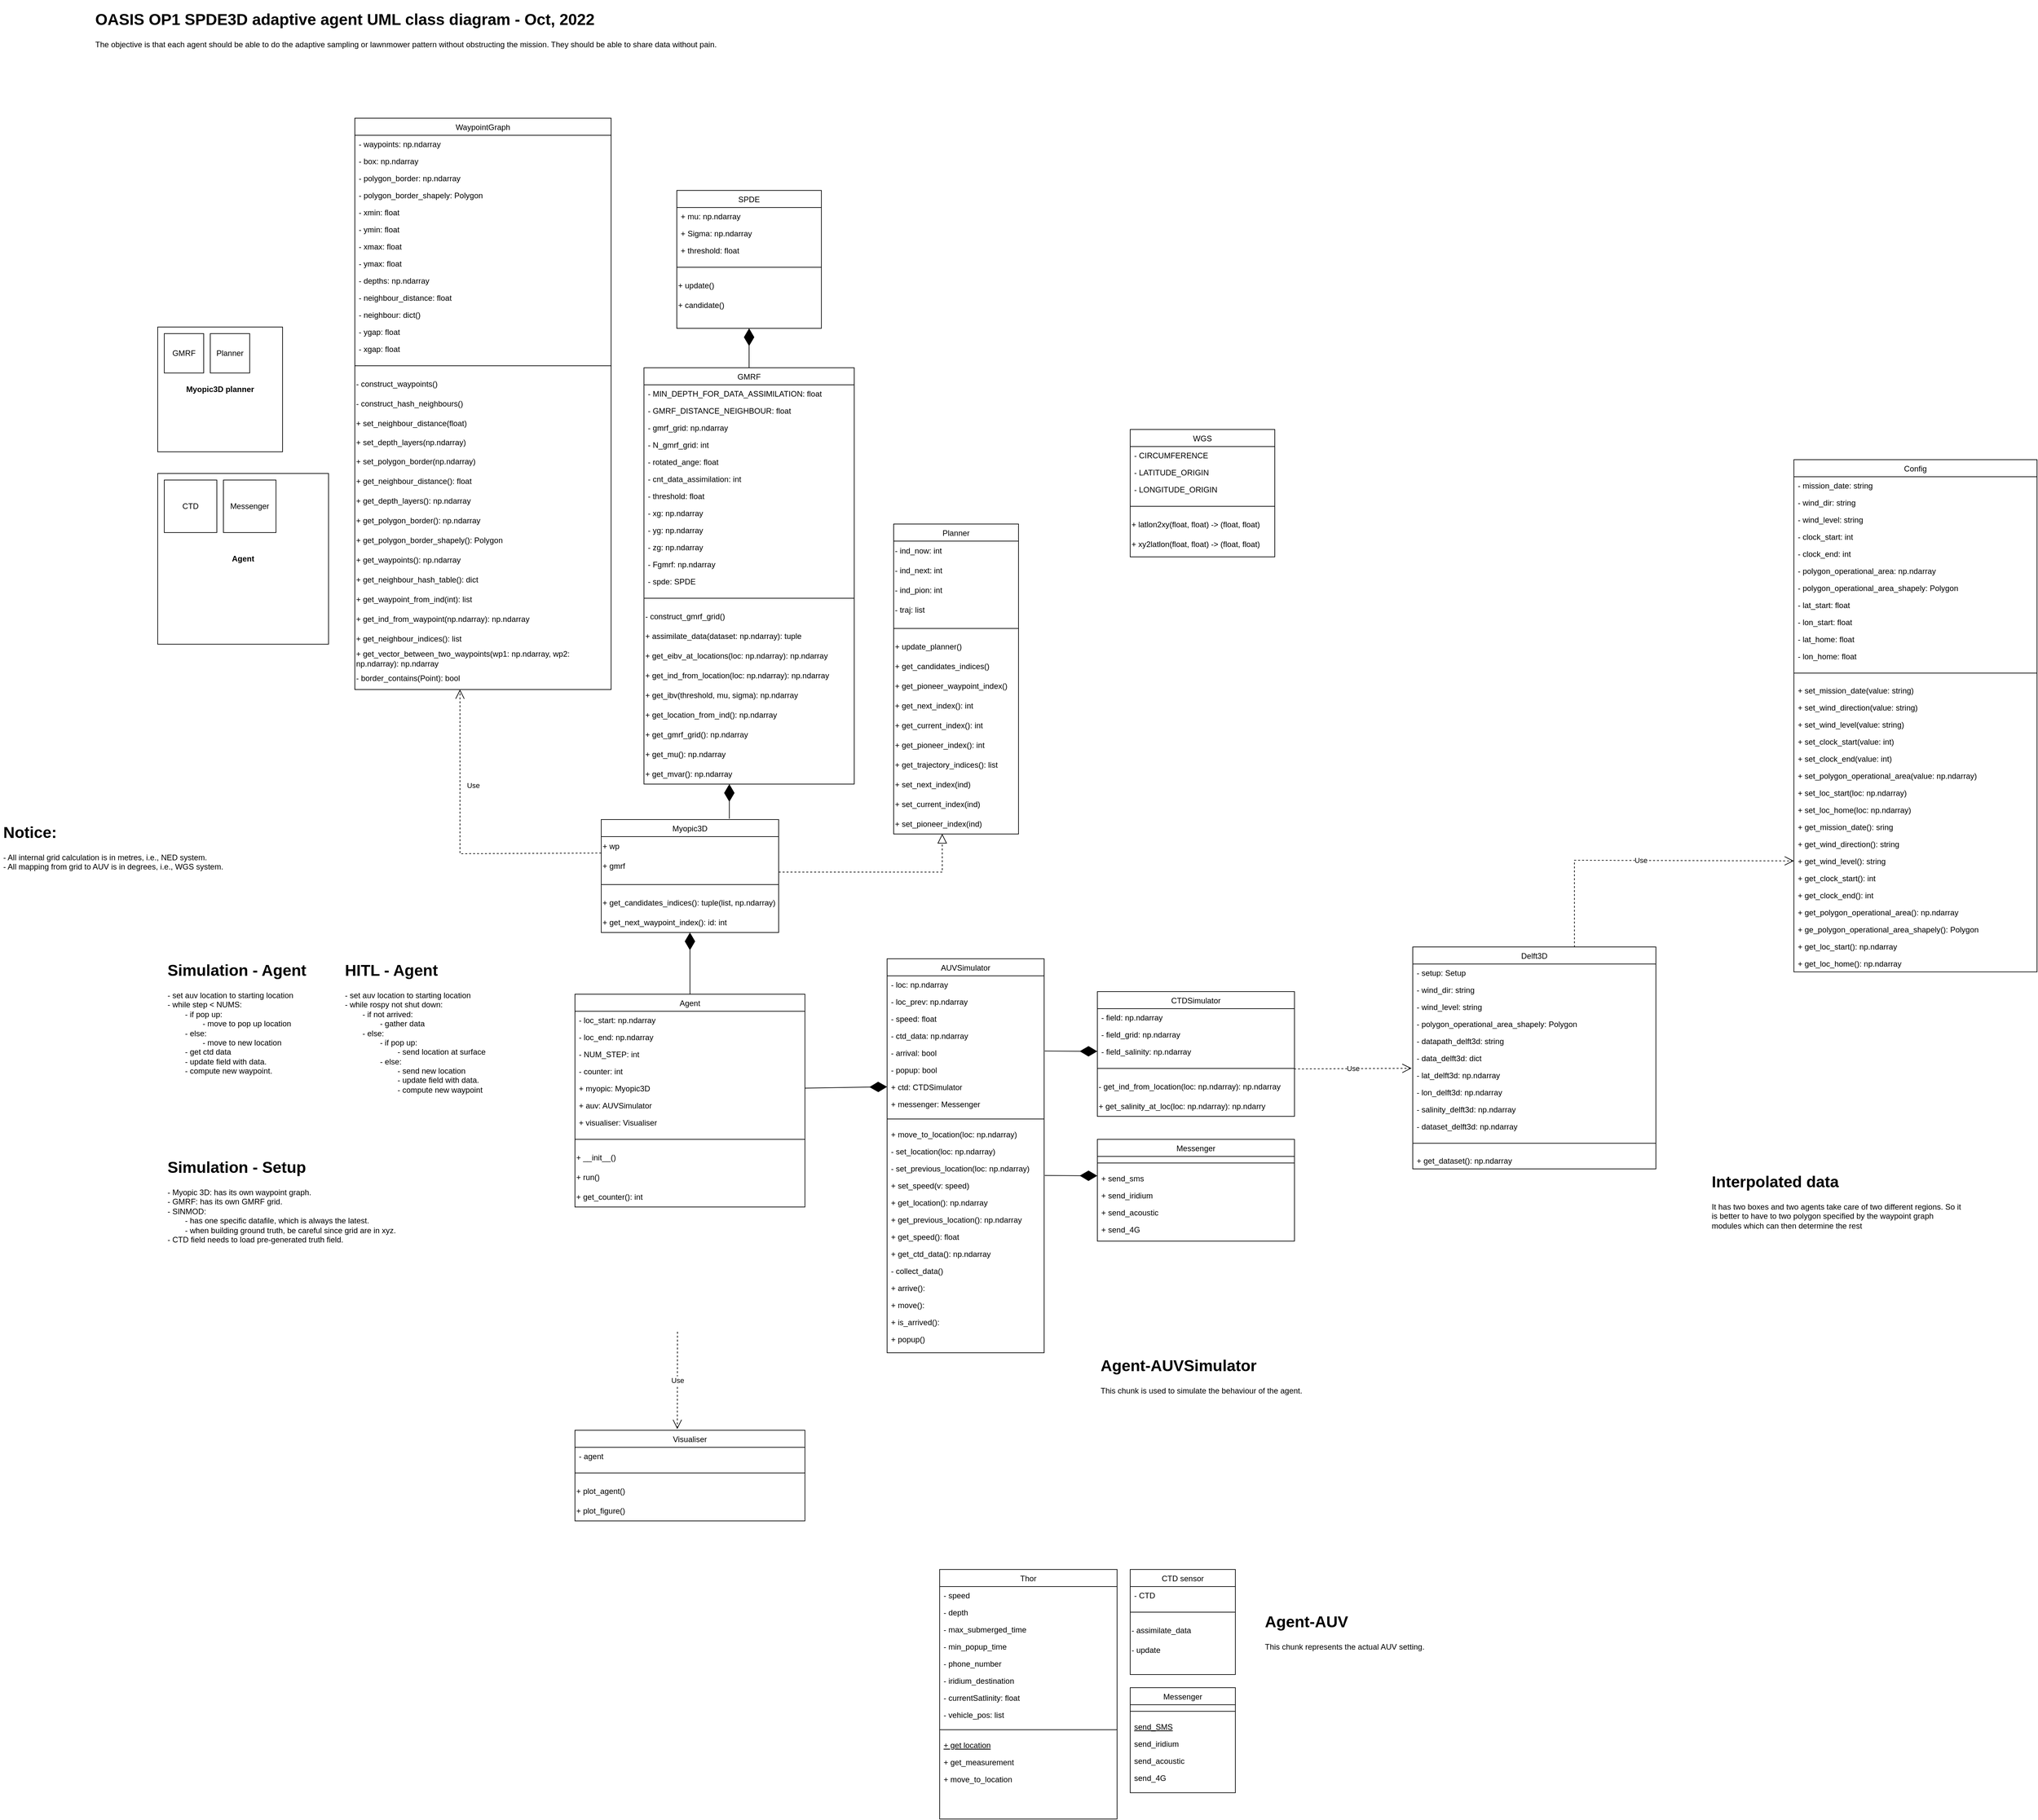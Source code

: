 <mxfile version="20.3.0" type="device"><diagram id="H-wJF83lNPM2h12FPL4d" name="Page-1"><mxGraphModel dx="7061" dy="1217" grid="1" gridSize="10" guides="1" tooltips="1" connect="1" arrows="1" fold="1" page="1" pageScale="1" pageWidth="4681" pageHeight="3300" math="0" shadow="0"><root><mxCell id="0"/><mxCell id="1" parent="0"/><mxCell id="KE9BPn26jEvFqoi-ZtsX-1" value="Planner" style="swimlane;fontStyle=0;align=center;verticalAlign=top;childLayout=stackLayout;horizontal=1;startSize=26;horizontalStack=0;resizeParent=1;resizeLast=0;collapsible=1;marginBottom=0;rounded=0;shadow=0;strokeWidth=1;" parent="1" vertex="1"><mxGeometry x="1340" y="858" width="190" height="472" as="geometry"><mxRectangle x="130" y="380" width="160" height="26" as="alternateBounds"/></mxGeometry></mxCell><mxCell id="KE9BPn26jEvFqoi-ZtsX-2" value="- ind_now: int" style="text;html=1;strokeColor=none;fillColor=none;align=left;verticalAlign=middle;whiteSpace=wrap;rounded=0;" parent="KE9BPn26jEvFqoi-ZtsX-1" vertex="1"><mxGeometry y="26" width="190" height="30" as="geometry"/></mxCell><mxCell id="KE9BPn26jEvFqoi-ZtsX-3" value="- ind_next: int" style="text;html=1;strokeColor=none;fillColor=none;align=left;verticalAlign=middle;whiteSpace=wrap;rounded=0;" parent="KE9BPn26jEvFqoi-ZtsX-1" vertex="1"><mxGeometry y="56" width="190" height="30" as="geometry"/></mxCell><mxCell id="KE9BPn26jEvFqoi-ZtsX-4" value="- ind_pion: int" style="text;html=1;strokeColor=none;fillColor=none;align=left;verticalAlign=middle;whiteSpace=wrap;rounded=0;" parent="KE9BPn26jEvFqoi-ZtsX-1" vertex="1"><mxGeometry y="86" width="190" height="30" as="geometry"/></mxCell><mxCell id="KE9BPn26jEvFqoi-ZtsX-5" value="- traj: list" style="text;html=1;strokeColor=none;fillColor=none;align=left;verticalAlign=middle;whiteSpace=wrap;rounded=0;" parent="KE9BPn26jEvFqoi-ZtsX-1" vertex="1"><mxGeometry y="116" width="190" height="30" as="geometry"/></mxCell><mxCell id="KE9BPn26jEvFqoi-ZtsX-6" value="" style="line;html=1;strokeWidth=1;align=left;verticalAlign=middle;spacingTop=-1;spacingLeft=3;spacingRight=3;rotatable=0;labelPosition=right;points=[];portConstraint=eastwest;" parent="KE9BPn26jEvFqoi-ZtsX-1" vertex="1"><mxGeometry y="146" width="190" height="26" as="geometry"/></mxCell><mxCell id="KE9BPn26jEvFqoi-ZtsX-7" value="+ update_planner()" style="text;html=1;strokeColor=none;fillColor=none;align=left;verticalAlign=middle;whiteSpace=wrap;rounded=0;" parent="KE9BPn26jEvFqoi-ZtsX-1" vertex="1"><mxGeometry y="172" width="190" height="30" as="geometry"/></mxCell><mxCell id="KE9BPn26jEvFqoi-ZtsX-8" value="+ get_candidates_indices()" style="text;html=1;strokeColor=none;fillColor=none;align=left;verticalAlign=middle;whiteSpace=wrap;rounded=0;" parent="KE9BPn26jEvFqoi-ZtsX-1" vertex="1"><mxGeometry y="202" width="190" height="30" as="geometry"/></mxCell><mxCell id="KE9BPn26jEvFqoi-ZtsX-9" value="+ get_pioneer_waypoint_index()" style="text;html=1;strokeColor=none;fillColor=none;align=left;verticalAlign=middle;whiteSpace=wrap;rounded=0;" parent="KE9BPn26jEvFqoi-ZtsX-1" vertex="1"><mxGeometry y="232" width="190" height="30" as="geometry"/></mxCell><mxCell id="KE9BPn26jEvFqoi-ZtsX-10" value="+ get_next_index(): int" style="text;html=1;strokeColor=none;fillColor=none;align=left;verticalAlign=middle;whiteSpace=wrap;rounded=0;" parent="KE9BPn26jEvFqoi-ZtsX-1" vertex="1"><mxGeometry y="262" width="190" height="30" as="geometry"/></mxCell><mxCell id="KE9BPn26jEvFqoi-ZtsX-11" value="+ get_current_index(): int" style="text;html=1;strokeColor=none;fillColor=none;align=left;verticalAlign=middle;whiteSpace=wrap;rounded=0;" parent="KE9BPn26jEvFqoi-ZtsX-1" vertex="1"><mxGeometry y="292" width="190" height="30" as="geometry"/></mxCell><mxCell id="KE9BPn26jEvFqoi-ZtsX-12" value="+ get_pioneer_index(): int" style="text;html=1;strokeColor=none;fillColor=none;align=left;verticalAlign=middle;whiteSpace=wrap;rounded=0;" parent="KE9BPn26jEvFqoi-ZtsX-1" vertex="1"><mxGeometry y="322" width="190" height="30" as="geometry"/></mxCell><mxCell id="KE9BPn26jEvFqoi-ZtsX-13" value="+ get_trajectory_indices(): list" style="text;html=1;strokeColor=none;fillColor=none;align=left;verticalAlign=middle;whiteSpace=wrap;rounded=0;" parent="KE9BPn26jEvFqoi-ZtsX-1" vertex="1"><mxGeometry y="352" width="190" height="30" as="geometry"/></mxCell><mxCell id="KE9BPn26jEvFqoi-ZtsX-14" value="+ set_next_index(ind)" style="text;html=1;strokeColor=none;fillColor=none;align=left;verticalAlign=middle;whiteSpace=wrap;rounded=0;" parent="KE9BPn26jEvFqoi-ZtsX-1" vertex="1"><mxGeometry y="382" width="190" height="30" as="geometry"/></mxCell><mxCell id="KE9BPn26jEvFqoi-ZtsX-15" value="+ set_current_index(ind)" style="text;html=1;strokeColor=none;fillColor=none;align=left;verticalAlign=middle;whiteSpace=wrap;rounded=0;" parent="KE9BPn26jEvFqoi-ZtsX-1" vertex="1"><mxGeometry y="412" width="190" height="30" as="geometry"/></mxCell><mxCell id="KE9BPn26jEvFqoi-ZtsX-16" value="+ set_pioneer_index(ind)" style="text;html=1;strokeColor=none;fillColor=none;align=left;verticalAlign=middle;whiteSpace=wrap;rounded=0;" parent="KE9BPn26jEvFqoi-ZtsX-1" vertex="1"><mxGeometry y="442" width="190" height="30" as="geometry"/></mxCell><mxCell id="KE9BPn26jEvFqoi-ZtsX-17" value="&lt;h1&gt;OASIS OP1 SPDE3D adaptive agent UML class diagram - Oct, 2022&lt;/h1&gt;&lt;div&gt;The objective is that each agent should be able to do the adaptive sampling or lawnmower pattern without obstructing the mission. They should be able to share data without pain.&amp;nbsp;&lt;/div&gt;" style="text;html=1;strokeColor=none;fillColor=none;spacing=5;spacingTop=-20;whiteSpace=wrap;overflow=hidden;rounded=0;" parent="1" vertex="1"><mxGeometry x="120" y="70" width="1360" height="120" as="geometry"/></mxCell><mxCell id="KE9BPn26jEvFqoi-ZtsX-18" value="WaypointGraph" style="swimlane;fontStyle=0;align=center;verticalAlign=top;childLayout=stackLayout;horizontal=1;startSize=26;horizontalStack=0;resizeParent=1;resizeLast=0;collapsible=1;marginBottom=0;rounded=0;shadow=0;strokeWidth=1;" parent="1" vertex="1"><mxGeometry x="520" y="240" width="390" height="870" as="geometry"><mxRectangle x="130" y="380" width="160" height="26" as="alternateBounds"/></mxGeometry></mxCell><mxCell id="KE9BPn26jEvFqoi-ZtsX-19" value="- waypoints: np.ndarray" style="text;align=left;verticalAlign=top;spacingLeft=4;spacingRight=4;overflow=hidden;rotatable=0;points=[[0,0.5],[1,0.5]];portConstraint=eastwest;rounded=0;shadow=0;html=0;" parent="KE9BPn26jEvFqoi-ZtsX-18" vertex="1"><mxGeometry y="26" width="390" height="26" as="geometry"/></mxCell><mxCell id="42Uoyl86RipFLSGppYtg-1" value="- box: np.ndarray" style="text;align=left;verticalAlign=top;spacingLeft=4;spacingRight=4;overflow=hidden;rotatable=0;points=[[0,0.5],[1,0.5]];portConstraint=eastwest;rounded=0;shadow=0;html=0;" parent="KE9BPn26jEvFqoi-ZtsX-18" vertex="1"><mxGeometry y="52" width="390" height="26" as="geometry"/></mxCell><mxCell id="42Uoyl86RipFLSGppYtg-2" value="- polygon_border: np.ndarray" style="text;align=left;verticalAlign=top;spacingLeft=4;spacingRight=4;overflow=hidden;rotatable=0;points=[[0,0.5],[1,0.5]];portConstraint=eastwest;rounded=0;shadow=0;html=0;" parent="KE9BPn26jEvFqoi-ZtsX-18" vertex="1"><mxGeometry y="78" width="390" height="26" as="geometry"/></mxCell><mxCell id="42Uoyl86RipFLSGppYtg-3" value="- polygon_border_shapely: Polygon" style="text;align=left;verticalAlign=top;spacingLeft=4;spacingRight=4;overflow=hidden;rotatable=0;points=[[0,0.5],[1,0.5]];portConstraint=eastwest;rounded=0;shadow=0;html=0;" parent="KE9BPn26jEvFqoi-ZtsX-18" vertex="1"><mxGeometry y="104" width="390" height="26" as="geometry"/></mxCell><mxCell id="42Uoyl86RipFLSGppYtg-5" value="- xmin: float" style="text;align=left;verticalAlign=top;spacingLeft=4;spacingRight=4;overflow=hidden;rotatable=0;points=[[0,0.5],[1,0.5]];portConstraint=eastwest;rounded=0;shadow=0;html=0;" parent="KE9BPn26jEvFqoi-ZtsX-18" vertex="1"><mxGeometry y="130" width="390" height="26" as="geometry"/></mxCell><mxCell id="42Uoyl86RipFLSGppYtg-6" value="- ymin: float" style="text;align=left;verticalAlign=top;spacingLeft=4;spacingRight=4;overflow=hidden;rotatable=0;points=[[0,0.5],[1,0.5]];portConstraint=eastwest;rounded=0;shadow=0;html=0;" parent="KE9BPn26jEvFqoi-ZtsX-18" vertex="1"><mxGeometry y="156" width="390" height="26" as="geometry"/></mxCell><mxCell id="42Uoyl86RipFLSGppYtg-7" value="- xmax: float" style="text;align=left;verticalAlign=top;spacingLeft=4;spacingRight=4;overflow=hidden;rotatable=0;points=[[0,0.5],[1,0.5]];portConstraint=eastwest;rounded=0;shadow=0;html=0;" parent="KE9BPn26jEvFqoi-ZtsX-18" vertex="1"><mxGeometry y="182" width="390" height="26" as="geometry"/></mxCell><mxCell id="42Uoyl86RipFLSGppYtg-4" value="- ymax: float" style="text;align=left;verticalAlign=top;spacingLeft=4;spacingRight=4;overflow=hidden;rotatable=0;points=[[0,0.5],[1,0.5]];portConstraint=eastwest;rounded=0;shadow=0;html=0;" parent="KE9BPn26jEvFqoi-ZtsX-18" vertex="1"><mxGeometry y="208" width="390" height="26" as="geometry"/></mxCell><mxCell id="42Uoyl86RipFLSGppYtg-8" value="- depths: np.ndarray" style="text;align=left;verticalAlign=top;spacingLeft=4;spacingRight=4;overflow=hidden;rotatable=0;points=[[0,0.5],[1,0.5]];portConstraint=eastwest;rounded=0;shadow=0;html=0;" parent="KE9BPn26jEvFqoi-ZtsX-18" vertex="1"><mxGeometry y="234" width="390" height="26" as="geometry"/></mxCell><mxCell id="KE9BPn26jEvFqoi-ZtsX-21" value="- neighbour_distance: float" style="text;align=left;verticalAlign=top;spacingLeft=4;spacingRight=4;overflow=hidden;rotatable=0;points=[[0,0.5],[1,0.5]];portConstraint=eastwest;rounded=0;shadow=0;html=0;" parent="KE9BPn26jEvFqoi-ZtsX-18" vertex="1"><mxGeometry y="260" width="390" height="26" as="geometry"/></mxCell><mxCell id="KE9BPn26jEvFqoi-ZtsX-20" value="- neighbour: dict()" style="text;align=left;verticalAlign=top;spacingLeft=4;spacingRight=4;overflow=hidden;rotatable=0;points=[[0,0.5],[1,0.5]];portConstraint=eastwest;rounded=0;shadow=0;html=0;" parent="KE9BPn26jEvFqoi-ZtsX-18" vertex="1"><mxGeometry y="286" width="390" height="26" as="geometry"/></mxCell><mxCell id="42Uoyl86RipFLSGppYtg-9" value="- ygap: float" style="text;align=left;verticalAlign=top;spacingLeft=4;spacingRight=4;overflow=hidden;rotatable=0;points=[[0,0.5],[1,0.5]];portConstraint=eastwest;rounded=0;shadow=0;html=0;" parent="KE9BPn26jEvFqoi-ZtsX-18" vertex="1"><mxGeometry y="312" width="390" height="26" as="geometry"/></mxCell><mxCell id="42Uoyl86RipFLSGppYtg-10" value="- xgap: float" style="text;align=left;verticalAlign=top;spacingLeft=4;spacingRight=4;overflow=hidden;rotatable=0;points=[[0,0.5],[1,0.5]];portConstraint=eastwest;rounded=0;shadow=0;html=0;" parent="KE9BPn26jEvFqoi-ZtsX-18" vertex="1"><mxGeometry y="338" width="390" height="26" as="geometry"/></mxCell><mxCell id="KE9BPn26jEvFqoi-ZtsX-25" value="" style="line;html=1;strokeWidth=1;align=left;verticalAlign=middle;spacingTop=-1;spacingLeft=3;spacingRight=3;rotatable=0;labelPosition=right;points=[];portConstraint=eastwest;" parent="KE9BPn26jEvFqoi-ZtsX-18" vertex="1"><mxGeometry y="364" width="390" height="26" as="geometry"/></mxCell><mxCell id="KE9BPn26jEvFqoi-ZtsX-34" value="- construct_waypoints()" style="text;html=1;strokeColor=none;fillColor=none;align=left;verticalAlign=middle;whiteSpace=wrap;rounded=0;" parent="KE9BPn26jEvFqoi-ZtsX-18" vertex="1"><mxGeometry y="390" width="390" height="30" as="geometry"/></mxCell><mxCell id="KE9BPn26jEvFqoi-ZtsX-35" value="- construct_hash_neighbours()" style="text;html=1;strokeColor=none;fillColor=none;align=left;verticalAlign=middle;whiteSpace=wrap;rounded=0;" parent="KE9BPn26jEvFqoi-ZtsX-18" vertex="1"><mxGeometry y="420" width="390" height="30" as="geometry"/></mxCell><mxCell id="KE9BPn26jEvFqoi-ZtsX-26" value="+ set_neighbour_distance(float)" style="text;html=1;strokeColor=none;fillColor=none;align=left;verticalAlign=middle;whiteSpace=wrap;rounded=0;" parent="KE9BPn26jEvFqoi-ZtsX-18" vertex="1"><mxGeometry y="450" width="390" height="30" as="geometry"/></mxCell><mxCell id="KE9BPn26jEvFqoi-ZtsX-27" value="+ set_depth_layers(np.ndarray)" style="text;html=1;strokeColor=none;fillColor=none;align=left;verticalAlign=middle;whiteSpace=wrap;rounded=0;" parent="KE9BPn26jEvFqoi-ZtsX-18" vertex="1"><mxGeometry y="480" width="390" height="28" as="geometry"/></mxCell><mxCell id="KE9BPn26jEvFqoi-ZtsX-28" value="+ set_polygon_border(np.ndarray)" style="text;html=1;strokeColor=none;fillColor=none;align=left;verticalAlign=middle;whiteSpace=wrap;rounded=0;" parent="KE9BPn26jEvFqoi-ZtsX-18" vertex="1"><mxGeometry y="508" width="390" height="30" as="geometry"/></mxCell><mxCell id="42Uoyl86RipFLSGppYtg-11" value="+ get_neighbour_distance(): float" style="text;html=1;strokeColor=none;fillColor=none;align=left;verticalAlign=middle;whiteSpace=wrap;rounded=0;" parent="KE9BPn26jEvFqoi-ZtsX-18" vertex="1"><mxGeometry y="538" width="390" height="30" as="geometry"/></mxCell><mxCell id="42Uoyl86RipFLSGppYtg-12" value="+ get_depth_layers(): np.ndarray" style="text;html=1;strokeColor=none;fillColor=none;align=left;verticalAlign=middle;whiteSpace=wrap;rounded=0;" parent="KE9BPn26jEvFqoi-ZtsX-18" vertex="1"><mxGeometry y="568" width="390" height="30" as="geometry"/></mxCell><mxCell id="42Uoyl86RipFLSGppYtg-13" value="+ get_polygon_border(): np.ndarray" style="text;html=1;strokeColor=none;fillColor=none;align=left;verticalAlign=middle;whiteSpace=wrap;rounded=0;" parent="KE9BPn26jEvFqoi-ZtsX-18" vertex="1"><mxGeometry y="598" width="390" height="30" as="geometry"/></mxCell><mxCell id="42Uoyl86RipFLSGppYtg-14" value="+ get_polygon_border_shapely(): Polygon" style="text;html=1;strokeColor=none;fillColor=none;align=left;verticalAlign=middle;whiteSpace=wrap;rounded=0;" parent="KE9BPn26jEvFqoi-ZtsX-18" vertex="1"><mxGeometry y="628" width="390" height="30" as="geometry"/></mxCell><mxCell id="KE9BPn26jEvFqoi-ZtsX-36" value="+ get_waypoints(): np.ndarray" style="text;html=1;strokeColor=none;fillColor=none;align=left;verticalAlign=middle;whiteSpace=wrap;rounded=0;" parent="KE9BPn26jEvFqoi-ZtsX-18" vertex="1"><mxGeometry y="658" width="390" height="30" as="geometry"/></mxCell><mxCell id="KE9BPn26jEvFqoi-ZtsX-37" value="+ get_neighbour_hash_table(): dict" style="text;html=1;strokeColor=none;fillColor=none;align=left;verticalAlign=middle;whiteSpace=wrap;rounded=0;" parent="KE9BPn26jEvFqoi-ZtsX-18" vertex="1"><mxGeometry y="688" width="390" height="30" as="geometry"/></mxCell><mxCell id="KE9BPn26jEvFqoi-ZtsX-40" value="+ get_waypoint_from_ind(int): list" style="text;html=1;strokeColor=none;fillColor=none;align=left;verticalAlign=middle;whiteSpace=wrap;rounded=0;" parent="KE9BPn26jEvFqoi-ZtsX-18" vertex="1"><mxGeometry y="718" width="390" height="30" as="geometry"/></mxCell><mxCell id="KE9BPn26jEvFqoi-ZtsX-41" value="+ get_ind_from_waypoint(np.ndarray): np.ndarray" style="text;html=1;strokeColor=none;fillColor=none;align=left;verticalAlign=middle;whiteSpace=wrap;rounded=0;" parent="KE9BPn26jEvFqoi-ZtsX-18" vertex="1"><mxGeometry y="748" width="390" height="30" as="geometry"/></mxCell><mxCell id="KE9BPn26jEvFqoi-ZtsX-42" value="+ get_neighbour_indices(): list" style="text;html=1;strokeColor=none;fillColor=none;align=left;verticalAlign=middle;whiteSpace=wrap;rounded=0;" parent="KE9BPn26jEvFqoi-ZtsX-18" vertex="1"><mxGeometry y="778" width="390" height="30" as="geometry"/></mxCell><mxCell id="KE9BPn26jEvFqoi-ZtsX-43" value="+ get_vector_between_two_waypoints(wp1: np.ndarray, wp2: np.ndarray): np.ndarray" style="text;html=1;strokeColor=none;fillColor=none;align=left;verticalAlign=middle;whiteSpace=wrap;rounded=0;" parent="KE9BPn26jEvFqoi-ZtsX-18" vertex="1"><mxGeometry y="808" width="390" height="30" as="geometry"/></mxCell><mxCell id="KE9BPn26jEvFqoi-ZtsX-30" value="- border_contains(Point): bool" style="text;html=1;strokeColor=none;fillColor=none;align=left;verticalAlign=middle;whiteSpace=wrap;rounded=0;" parent="KE9BPn26jEvFqoi-ZtsX-18" vertex="1"><mxGeometry y="838" width="390" height="30" as="geometry"/></mxCell><mxCell id="KE9BPn26jEvFqoi-ZtsX-44" value="Myopic3D" style="swimlane;fontStyle=0;align=center;verticalAlign=top;childLayout=stackLayout;horizontal=1;startSize=26;horizontalStack=0;resizeParent=1;resizeLast=0;collapsible=1;marginBottom=0;rounded=0;shadow=0;strokeWidth=1;" parent="1" vertex="1"><mxGeometry x="895" y="1308" width="270" height="172" as="geometry"><mxRectangle x="130" y="380" width="160" height="26" as="alternateBounds"/></mxGeometry></mxCell><mxCell id="KE9BPn26jEvFqoi-ZtsX-50" value="+ wp" style="text;html=1;strokeColor=none;fillColor=none;align=left;verticalAlign=middle;whiteSpace=wrap;rounded=0;" parent="KE9BPn26jEvFqoi-ZtsX-44" vertex="1"><mxGeometry y="26" width="270" height="30" as="geometry"/></mxCell><mxCell id="KE9BPn26jEvFqoi-ZtsX-51" value="+ gmrf" style="text;html=1;strokeColor=none;fillColor=none;align=left;verticalAlign=middle;whiteSpace=wrap;rounded=0;" parent="KE9BPn26jEvFqoi-ZtsX-44" vertex="1"><mxGeometry y="56" width="270" height="30" as="geometry"/></mxCell><mxCell id="KE9BPn26jEvFqoi-ZtsX-52" value="" style="line;html=1;strokeWidth=1;align=left;verticalAlign=middle;spacingTop=-1;spacingLeft=3;spacingRight=3;rotatable=0;labelPosition=right;points=[];portConstraint=eastwest;" parent="KE9BPn26jEvFqoi-ZtsX-44" vertex="1"><mxGeometry y="86" width="270" height="26" as="geometry"/></mxCell><mxCell id="KE9BPn26jEvFqoi-ZtsX-54" value="+ get_candidates_indices(): tuple(list, np.ndarray)" style="text;html=1;strokeColor=none;fillColor=none;align=left;verticalAlign=middle;whiteSpace=wrap;rounded=0;" parent="KE9BPn26jEvFqoi-ZtsX-44" vertex="1"><mxGeometry y="112" width="270" height="30" as="geometry"/></mxCell><mxCell id="KE9BPn26jEvFqoi-ZtsX-55" value="+ get_next_waypoint_index(): id: int" style="text;html=1;strokeColor=none;fillColor=none;align=left;verticalAlign=middle;whiteSpace=wrap;rounded=0;" parent="KE9BPn26jEvFqoi-ZtsX-44" vertex="1"><mxGeometry y="142" width="270" height="30" as="geometry"/></mxCell><mxCell id="KE9BPn26jEvFqoi-ZtsX-56" value="Use" style="endArrow=open;endSize=12;dashed=1;html=1;rounded=0;exitX=0;exitY=0.834;exitDx=0;exitDy=0;exitPerimeter=0;" parent="1" source="KE9BPn26jEvFqoi-ZtsX-50" edge="1"><mxGeometry x="0.371" y="-20" width="160" relative="1" as="geometry"><mxPoint x="895" y="1349" as="sourcePoint"/><mxPoint x="680" y="1110" as="targetPoint"/><Array as="points"><mxPoint x="680" y="1360"/></Array><mxPoint as="offset"/></mxGeometry></mxCell><mxCell id="KE9BPn26jEvFqoi-ZtsX-57" value="SPDE" style="swimlane;fontStyle=0;align=center;verticalAlign=top;childLayout=stackLayout;horizontal=1;startSize=26;horizontalStack=0;resizeParent=1;resizeLast=0;collapsible=1;marginBottom=0;rounded=0;shadow=0;strokeWidth=1;" parent="1" vertex="1"><mxGeometry x="1010" y="350" width="220" height="210" as="geometry"><mxRectangle x="130" y="380" width="160" height="26" as="alternateBounds"/></mxGeometry></mxCell><mxCell id="KE9BPn26jEvFqoi-ZtsX-58" value="+ mu: np.ndarray" style="text;align=left;verticalAlign=top;spacingLeft=4;spacingRight=4;overflow=hidden;rotatable=0;points=[[0,0.5],[1,0.5]];portConstraint=eastwest;rounded=0;shadow=0;html=0;" parent="KE9BPn26jEvFqoi-ZtsX-57" vertex="1"><mxGeometry y="26" width="220" height="26" as="geometry"/></mxCell><mxCell id="KE9BPn26jEvFqoi-ZtsX-59" value="+ Sigma: np.ndarray" style="text;align=left;verticalAlign=top;spacingLeft=4;spacingRight=4;overflow=hidden;rotatable=0;points=[[0,0.5],[1,0.5]];portConstraint=eastwest;rounded=0;shadow=0;html=0;" parent="KE9BPn26jEvFqoi-ZtsX-57" vertex="1"><mxGeometry y="52" width="220" height="26" as="geometry"/></mxCell><mxCell id="KE9BPn26jEvFqoi-ZtsX-60" value="+ threshold: float" style="text;align=left;verticalAlign=top;spacingLeft=4;spacingRight=4;overflow=hidden;rotatable=0;points=[[0,0.5],[1,0.5]];portConstraint=eastwest;rounded=0;shadow=0;html=0;" parent="KE9BPn26jEvFqoi-ZtsX-57" vertex="1"><mxGeometry y="78" width="220" height="26" as="geometry"/></mxCell><mxCell id="KE9BPn26jEvFqoi-ZtsX-61" value="" style="line;html=1;strokeWidth=1;align=left;verticalAlign=middle;spacingTop=-1;spacingLeft=3;spacingRight=3;rotatable=0;labelPosition=right;points=[];portConstraint=eastwest;" parent="KE9BPn26jEvFqoi-ZtsX-57" vertex="1"><mxGeometry y="104" width="220" height="26" as="geometry"/></mxCell><mxCell id="KE9BPn26jEvFqoi-ZtsX-62" value="+ update()" style="text;html=1;strokeColor=none;fillColor=none;align=left;verticalAlign=middle;whiteSpace=wrap;rounded=0;" parent="KE9BPn26jEvFqoi-ZtsX-57" vertex="1"><mxGeometry y="130" width="220" height="30" as="geometry"/></mxCell><mxCell id="KE9BPn26jEvFqoi-ZtsX-63" value="+ candidate()" style="text;html=1;strokeColor=none;fillColor=none;align=left;verticalAlign=middle;whiteSpace=wrap;rounded=0;" parent="KE9BPn26jEvFqoi-ZtsX-57" vertex="1"><mxGeometry y="160" width="220" height="30" as="geometry"/></mxCell><mxCell id="KE9BPn26jEvFqoi-ZtsX-64" value="GMRF" style="swimlane;fontStyle=0;align=center;verticalAlign=top;childLayout=stackLayout;horizontal=1;startSize=26;horizontalStack=0;resizeParent=1;resizeLast=0;collapsible=1;marginBottom=0;rounded=0;shadow=0;strokeWidth=1;" parent="1" vertex="1"><mxGeometry x="960" y="620" width="320" height="634" as="geometry"><mxRectangle x="130" y="380" width="160" height="26" as="alternateBounds"/></mxGeometry></mxCell><mxCell id="KE9BPn26jEvFqoi-ZtsX-65" value="- MIN_DEPTH_FOR_DATA_ASSIMILATION: float" style="text;align=left;verticalAlign=top;spacingLeft=4;spacingRight=4;overflow=hidden;rotatable=0;points=[[0,0.5],[1,0.5]];portConstraint=eastwest;rounded=0;shadow=0;html=0;" parent="KE9BPn26jEvFqoi-ZtsX-64" vertex="1"><mxGeometry y="26" width="320" height="26" as="geometry"/></mxCell><mxCell id="KE9BPn26jEvFqoi-ZtsX-66" value="- GMRF_DISTANCE_NEIGHBOUR: float" style="text;align=left;verticalAlign=top;spacingLeft=4;spacingRight=4;overflow=hidden;rotatable=0;points=[[0,0.5],[1,0.5]];portConstraint=eastwest;rounded=0;shadow=0;html=0;" parent="KE9BPn26jEvFqoi-ZtsX-64" vertex="1"><mxGeometry y="52" width="320" height="26" as="geometry"/></mxCell><mxCell id="KE9BPn26jEvFqoi-ZtsX-67" value="- gmrf_grid: np.ndarray" style="text;align=left;verticalAlign=top;spacingLeft=4;spacingRight=4;overflow=hidden;rotatable=0;points=[[0,0.5],[1,0.5]];portConstraint=eastwest;rounded=0;shadow=0;html=0;" parent="KE9BPn26jEvFqoi-ZtsX-64" vertex="1"><mxGeometry y="78" width="320" height="26" as="geometry"/></mxCell><mxCell id="KE9BPn26jEvFqoi-ZtsX-68" value="- N_gmrf_grid: int" style="text;align=left;verticalAlign=top;spacingLeft=4;spacingRight=4;overflow=hidden;rotatable=0;points=[[0,0.5],[1,0.5]];portConstraint=eastwest;rounded=0;shadow=0;html=0;" parent="KE9BPn26jEvFqoi-ZtsX-64" vertex="1"><mxGeometry y="104" width="320" height="26" as="geometry"/></mxCell><mxCell id="SDvRVK9L55Ce9TLl8TlA-1" value="- rotated_ange: float" style="text;align=left;verticalAlign=top;spacingLeft=4;spacingRight=4;overflow=hidden;rotatable=0;points=[[0,0.5],[1,0.5]];portConstraint=eastwest;rounded=0;shadow=0;html=0;" parent="KE9BPn26jEvFqoi-ZtsX-64" vertex="1"><mxGeometry y="130" width="320" height="26" as="geometry"/></mxCell><mxCell id="SDvRVK9L55Ce9TLl8TlA-2" value="- cnt_data_assimilation: int" style="text;align=left;verticalAlign=top;spacingLeft=4;spacingRight=4;overflow=hidden;rotatable=0;points=[[0,0.5],[1,0.5]];portConstraint=eastwest;rounded=0;shadow=0;html=0;" parent="KE9BPn26jEvFqoi-ZtsX-64" vertex="1"><mxGeometry y="156" width="320" height="26" as="geometry"/></mxCell><mxCell id="CywJNMW44R0cahfG4E7S-1" value="- threshold: float" style="text;align=left;verticalAlign=top;spacingLeft=4;spacingRight=4;overflow=hidden;rotatable=0;points=[[0,0.5],[1,0.5]];portConstraint=eastwest;rounded=0;shadow=0;html=0;" vertex="1" parent="KE9BPn26jEvFqoi-ZtsX-64"><mxGeometry y="182" width="320" height="26" as="geometry"/></mxCell><mxCell id="SDvRVK9L55Ce9TLl8TlA-3" value="- xg: np.ndarray" style="text;align=left;verticalAlign=top;spacingLeft=4;spacingRight=4;overflow=hidden;rotatable=0;points=[[0,0.5],[1,0.5]];portConstraint=eastwest;rounded=0;shadow=0;html=0;" parent="KE9BPn26jEvFqoi-ZtsX-64" vertex="1"><mxGeometry y="208" width="320" height="26" as="geometry"/></mxCell><mxCell id="SDvRVK9L55Ce9TLl8TlA-5" value="- yg: np.ndarray" style="text;align=left;verticalAlign=top;spacingLeft=4;spacingRight=4;overflow=hidden;rotatable=0;points=[[0,0.5],[1,0.5]];portConstraint=eastwest;rounded=0;shadow=0;html=0;" parent="KE9BPn26jEvFqoi-ZtsX-64" vertex="1"><mxGeometry y="234" width="320" height="26" as="geometry"/></mxCell><mxCell id="SDvRVK9L55Ce9TLl8TlA-6" value="- zg: np.ndarray" style="text;align=left;verticalAlign=top;spacingLeft=4;spacingRight=4;overflow=hidden;rotatable=0;points=[[0,0.5],[1,0.5]];portConstraint=eastwest;rounded=0;shadow=0;html=0;" parent="KE9BPn26jEvFqoi-ZtsX-64" vertex="1"><mxGeometry y="260" width="320" height="26" as="geometry"/></mxCell><mxCell id="SDvRVK9L55Ce9TLl8TlA-7" value="- Fgmrf: np.ndarray" style="text;align=left;verticalAlign=top;spacingLeft=4;spacingRight=4;overflow=hidden;rotatable=0;points=[[0,0.5],[1,0.5]];portConstraint=eastwest;rounded=0;shadow=0;html=0;" parent="KE9BPn26jEvFqoi-ZtsX-64" vertex="1"><mxGeometry y="286" width="320" height="26" as="geometry"/></mxCell><mxCell id="KE9BPn26jEvFqoi-ZtsX-70" value="- spde: SPDE" style="text;align=left;verticalAlign=top;spacingLeft=4;spacingRight=4;overflow=hidden;rotatable=0;points=[[0,0.5],[1,0.5]];portConstraint=eastwest;rounded=0;shadow=0;html=0;" parent="KE9BPn26jEvFqoi-ZtsX-64" vertex="1"><mxGeometry y="312" width="320" height="26" as="geometry"/></mxCell><mxCell id="KE9BPn26jEvFqoi-ZtsX-71" value="" style="line;html=1;strokeWidth=1;align=left;verticalAlign=middle;spacingTop=-1;spacingLeft=3;spacingRight=3;rotatable=0;labelPosition=right;points=[];portConstraint=eastwest;" parent="KE9BPn26jEvFqoi-ZtsX-64" vertex="1"><mxGeometry y="338" width="320" height="26" as="geometry"/></mxCell><mxCell id="KE9BPn26jEvFqoi-ZtsX-72" value="- construct_gmrf_grid()" style="text;html=1;strokeColor=none;fillColor=none;align=left;verticalAlign=middle;whiteSpace=wrap;rounded=0;" parent="KE9BPn26jEvFqoi-ZtsX-64" vertex="1"><mxGeometry y="364" width="320" height="30" as="geometry"/></mxCell><mxCell id="KE9BPn26jEvFqoi-ZtsX-73" value="+ assimilate_data(dataset: np.ndarray): tuple" style="text;html=1;strokeColor=none;fillColor=none;align=left;verticalAlign=middle;whiteSpace=wrap;rounded=0;" parent="KE9BPn26jEvFqoi-ZtsX-64" vertex="1"><mxGeometry y="394" width="320" height="30" as="geometry"/></mxCell><mxCell id="KE9BPn26jEvFqoi-ZtsX-74" value="+ get_eibv_at_locations(loc: np.ndarray): np.ndarray" style="text;html=1;strokeColor=none;fillColor=none;align=left;verticalAlign=middle;whiteSpace=wrap;rounded=0;" parent="KE9BPn26jEvFqoi-ZtsX-64" vertex="1"><mxGeometry y="424" width="320" height="30" as="geometry"/></mxCell><mxCell id="KE9BPn26jEvFqoi-ZtsX-75" value="+ get_ind_from_location(loc: np.ndarray): np.ndarray" style="text;html=1;strokeColor=none;fillColor=none;align=left;verticalAlign=middle;whiteSpace=wrap;rounded=0;" parent="KE9BPn26jEvFqoi-ZtsX-64" vertex="1"><mxGeometry y="454" width="320" height="30" as="geometry"/></mxCell><mxCell id="KE9BPn26jEvFqoi-ZtsX-76" value="+ get_ibv(threshold, mu, sigma): np.ndarray" style="text;html=1;strokeColor=none;fillColor=none;align=left;verticalAlign=middle;whiteSpace=wrap;rounded=0;" parent="KE9BPn26jEvFqoi-ZtsX-64" vertex="1"><mxGeometry y="484" width="320" height="30" as="geometry"/></mxCell><mxCell id="KE9BPn26jEvFqoi-ZtsX-77" value="+ get_location_from_ind(): np.ndarray" style="text;html=1;strokeColor=none;fillColor=none;align=left;verticalAlign=middle;whiteSpace=wrap;rounded=0;" parent="KE9BPn26jEvFqoi-ZtsX-64" vertex="1"><mxGeometry y="514" width="320" height="30" as="geometry"/></mxCell><mxCell id="KE9BPn26jEvFqoi-ZtsX-78" value="+ get_gmrf_grid(): np.ndarray" style="text;html=1;strokeColor=none;fillColor=none;align=left;verticalAlign=middle;whiteSpace=wrap;rounded=0;" parent="KE9BPn26jEvFqoi-ZtsX-64" vertex="1"><mxGeometry y="544" width="320" height="30" as="geometry"/></mxCell><mxCell id="KE9BPn26jEvFqoi-ZtsX-80" value="+ get_mu(): np.ndarray" style="text;html=1;strokeColor=none;fillColor=none;align=left;verticalAlign=middle;whiteSpace=wrap;rounded=0;" parent="KE9BPn26jEvFqoi-ZtsX-64" vertex="1"><mxGeometry y="574" width="320" height="30" as="geometry"/></mxCell><mxCell id="KE9BPn26jEvFqoi-ZtsX-81" value="+ get_mvar(): np.ndarray" style="text;html=1;strokeColor=none;fillColor=none;align=left;verticalAlign=middle;whiteSpace=wrap;rounded=0;" parent="KE9BPn26jEvFqoi-ZtsX-64" vertex="1"><mxGeometry y="604" width="320" height="30" as="geometry"/></mxCell><mxCell id="KE9BPn26jEvFqoi-ZtsX-82" value="" style="endArrow=diamondThin;endFill=1;endSize=24;html=1;rounded=0;exitX=0.5;exitY=0;exitDx=0;exitDy=0;entryX=0.5;entryY=1;entryDx=0;entryDy=0;" parent="1" source="KE9BPn26jEvFqoi-ZtsX-64" target="KE9BPn26jEvFqoi-ZtsX-57" edge="1"><mxGeometry width="160" relative="1" as="geometry"><mxPoint x="959" y="730" as="sourcePoint"/><mxPoint x="1119" y="710" as="targetPoint"/></mxGeometry></mxCell><mxCell id="KE9BPn26jEvFqoi-ZtsX-83" value="WGS" style="swimlane;fontStyle=0;align=center;verticalAlign=top;childLayout=stackLayout;horizontal=1;startSize=26;horizontalStack=0;resizeParent=1;resizeLast=0;collapsible=1;marginBottom=0;rounded=0;shadow=0;strokeWidth=1;" parent="1" vertex="1"><mxGeometry x="1700" y="714" width="220" height="194" as="geometry"><mxRectangle x="130" y="380" width="160" height="26" as="alternateBounds"/></mxGeometry></mxCell><mxCell id="KE9BPn26jEvFqoi-ZtsX-84" value="- CIRCUMFERENCE" style="text;align=left;verticalAlign=top;spacingLeft=4;spacingRight=4;overflow=hidden;rotatable=0;points=[[0,0.5],[1,0.5]];portConstraint=eastwest;rounded=0;shadow=0;html=0;" parent="KE9BPn26jEvFqoi-ZtsX-83" vertex="1"><mxGeometry y="26" width="220" height="26" as="geometry"/></mxCell><mxCell id="KE9BPn26jEvFqoi-ZtsX-85" value="- LATITUDE_ORIGIN" style="text;align=left;verticalAlign=top;spacingLeft=4;spacingRight=4;overflow=hidden;rotatable=0;points=[[0,0.5],[1,0.5]];portConstraint=eastwest;rounded=0;shadow=0;html=0;" parent="KE9BPn26jEvFqoi-ZtsX-83" vertex="1"><mxGeometry y="52" width="220" height="26" as="geometry"/></mxCell><mxCell id="KE9BPn26jEvFqoi-ZtsX-86" value="- LONGITUDE_ORIGIN" style="text;align=left;verticalAlign=top;spacingLeft=4;spacingRight=4;overflow=hidden;rotatable=0;points=[[0,0.5],[1,0.5]];portConstraint=eastwest;rounded=0;shadow=0;html=0;" parent="KE9BPn26jEvFqoi-ZtsX-83" vertex="1"><mxGeometry y="78" width="220" height="26" as="geometry"/></mxCell><mxCell id="KE9BPn26jEvFqoi-ZtsX-87" value="" style="line;html=1;strokeWidth=1;align=left;verticalAlign=middle;spacingTop=-1;spacingLeft=3;spacingRight=3;rotatable=0;labelPosition=right;points=[];portConstraint=eastwest;" parent="KE9BPn26jEvFqoi-ZtsX-83" vertex="1"><mxGeometry y="104" width="220" height="26" as="geometry"/></mxCell><mxCell id="KE9BPn26jEvFqoi-ZtsX-88" value="+ latlon2xy(float, float) -&amp;gt; (float, float)" style="text;html=1;strokeColor=none;fillColor=none;align=left;verticalAlign=middle;whiteSpace=wrap;rounded=0;" parent="KE9BPn26jEvFqoi-ZtsX-83" vertex="1"><mxGeometry y="130" width="220" height="30" as="geometry"/></mxCell><mxCell id="KE9BPn26jEvFqoi-ZtsX-89" value="+ xy2latlon(float, float) -&amp;gt; (float, float)" style="text;html=1;strokeColor=none;fillColor=none;align=left;verticalAlign=middle;whiteSpace=wrap;rounded=0;" parent="KE9BPn26jEvFqoi-ZtsX-83" vertex="1"><mxGeometry y="160" width="220" height="30" as="geometry"/></mxCell><mxCell id="KE9BPn26jEvFqoi-ZtsX-90" value="Agent" style="swimlane;fontStyle=0;align=center;verticalAlign=top;childLayout=stackLayout;horizontal=1;startSize=26;horizontalStack=0;resizeParent=1;resizeLast=0;collapsible=1;marginBottom=0;rounded=0;shadow=0;strokeWidth=1;" parent="1" vertex="1"><mxGeometry x="855" y="1574" width="350" height="324" as="geometry"><mxRectangle x="130" y="380" width="160" height="26" as="alternateBounds"/></mxGeometry></mxCell><mxCell id="KE9BPn26jEvFqoi-ZtsX-91" value="- loc_start: np.ndarray" style="text;align=left;verticalAlign=top;spacingLeft=4;spacingRight=4;overflow=hidden;rotatable=0;points=[[0,0.5],[1,0.5]];portConstraint=eastwest;" parent="KE9BPn26jEvFqoi-ZtsX-90" vertex="1"><mxGeometry y="26" width="350" height="26" as="geometry"/></mxCell><mxCell id="KE9BPn26jEvFqoi-ZtsX-92" value="- loc_end: np.ndarray" style="text;align=left;verticalAlign=top;spacingLeft=4;spacingRight=4;overflow=hidden;rotatable=0;points=[[0,0.5],[1,0.5]];portConstraint=eastwest;rounded=0;shadow=0;html=0;" parent="KE9BPn26jEvFqoi-ZtsX-90" vertex="1"><mxGeometry y="52" width="350" height="26" as="geometry"/></mxCell><mxCell id="KE9BPn26jEvFqoi-ZtsX-93" value="- NUM_STEP: int" style="text;align=left;verticalAlign=top;spacingLeft=4;spacingRight=4;overflow=hidden;rotatable=0;points=[[0,0.5],[1,0.5]];portConstraint=eastwest;rounded=0;shadow=0;html=0;" parent="KE9BPn26jEvFqoi-ZtsX-90" vertex="1"><mxGeometry y="78" width="350" height="26" as="geometry"/></mxCell><mxCell id="KE9BPn26jEvFqoi-ZtsX-94" value="- counter: int" style="text;align=left;verticalAlign=top;spacingLeft=4;spacingRight=4;overflow=hidden;rotatable=0;points=[[0,0.5],[1,0.5]];portConstraint=eastwest;rounded=0;shadow=0;html=0;" parent="KE9BPn26jEvFqoi-ZtsX-90" vertex="1"><mxGeometry y="104" width="350" height="26" as="geometry"/></mxCell><mxCell id="KE9BPn26jEvFqoi-ZtsX-95" value="+ myopic: Myopic3D" style="text;align=left;verticalAlign=top;spacingLeft=4;spacingRight=4;overflow=hidden;rotatable=0;points=[[0,0.5],[1,0.5]];portConstraint=eastwest;rounded=0;shadow=0;html=0;" parent="KE9BPn26jEvFqoi-ZtsX-90" vertex="1"><mxGeometry y="130" width="350" height="26" as="geometry"/></mxCell><mxCell id="KE9BPn26jEvFqoi-ZtsX-96" value="+ auv: AUVSimulator" style="text;align=left;verticalAlign=top;spacingLeft=4;spacingRight=4;overflow=hidden;rotatable=0;points=[[0,0.5],[1,0.5]];portConstraint=eastwest;rounded=0;shadow=0;html=0;" parent="KE9BPn26jEvFqoi-ZtsX-90" vertex="1"><mxGeometry y="156" width="350" height="26" as="geometry"/></mxCell><mxCell id="KE9BPn26jEvFqoi-ZtsX-97" value="+ visualiser: Visualiser" style="text;align=left;verticalAlign=top;spacingLeft=4;spacingRight=4;overflow=hidden;rotatable=0;points=[[0,0.5],[1,0.5]];portConstraint=eastwest;rounded=0;shadow=0;html=0;" parent="KE9BPn26jEvFqoi-ZtsX-90" vertex="1"><mxGeometry y="182" width="350" height="26" as="geometry"/></mxCell><mxCell id="KE9BPn26jEvFqoi-ZtsX-98" value="" style="line;html=1;strokeWidth=1;align=left;verticalAlign=middle;spacingTop=-1;spacingLeft=3;spacingRight=3;rotatable=0;labelPosition=right;points=[];portConstraint=eastwest;" parent="KE9BPn26jEvFqoi-ZtsX-90" vertex="1"><mxGeometry y="208" width="350" height="26" as="geometry"/></mxCell><mxCell id="KE9BPn26jEvFqoi-ZtsX-99" value="+ __init__()" style="text;html=1;strokeColor=none;fillColor=none;align=left;verticalAlign=middle;whiteSpace=wrap;rounded=0;" parent="KE9BPn26jEvFqoi-ZtsX-90" vertex="1"><mxGeometry y="234" width="350" height="30" as="geometry"/></mxCell><mxCell id="KE9BPn26jEvFqoi-ZtsX-100" value="+ run()" style="text;html=1;strokeColor=none;fillColor=none;align=left;verticalAlign=middle;whiteSpace=wrap;rounded=0;" parent="KE9BPn26jEvFqoi-ZtsX-90" vertex="1"><mxGeometry y="264" width="350" height="30" as="geometry"/></mxCell><mxCell id="KE9BPn26jEvFqoi-ZtsX-101" value="+ get_counter(): int" style="text;html=1;strokeColor=none;fillColor=none;align=left;verticalAlign=middle;whiteSpace=wrap;rounded=0;" parent="KE9BPn26jEvFqoi-ZtsX-90" vertex="1"><mxGeometry y="294" width="350" height="30" as="geometry"/></mxCell><mxCell id="KE9BPn26jEvFqoi-ZtsX-102" value="Thor" style="swimlane;fontStyle=0;align=center;verticalAlign=top;childLayout=stackLayout;horizontal=1;startSize=26;horizontalStack=0;resizeParent=1;resizeLast=0;collapsible=1;marginBottom=0;rounded=0;shadow=0;strokeWidth=1;" parent="1" vertex="1"><mxGeometry x="1410" y="2450" width="270" height="380" as="geometry"><mxRectangle x="130" y="380" width="160" height="26" as="alternateBounds"/></mxGeometry></mxCell><mxCell id="KE9BPn26jEvFqoi-ZtsX-103" value="- speed" style="text;align=left;verticalAlign=top;spacingLeft=4;spacingRight=4;overflow=hidden;rotatable=0;points=[[0,0.5],[1,0.5]];portConstraint=eastwest;" parent="KE9BPn26jEvFqoi-ZtsX-102" vertex="1"><mxGeometry y="26" width="270" height="26" as="geometry"/></mxCell><mxCell id="KE9BPn26jEvFqoi-ZtsX-104" value="- depth" style="text;align=left;verticalAlign=top;spacingLeft=4;spacingRight=4;overflow=hidden;rotatable=0;points=[[0,0.5],[1,0.5]];portConstraint=eastwest;" parent="KE9BPn26jEvFqoi-ZtsX-102" vertex="1"><mxGeometry y="52" width="270" height="26" as="geometry"/></mxCell><mxCell id="KE9BPn26jEvFqoi-ZtsX-105" value="- max_submerged_time" style="text;align=left;verticalAlign=top;spacingLeft=4;spacingRight=4;overflow=hidden;rotatable=0;points=[[0,0.5],[1,0.5]];portConstraint=eastwest;" parent="KE9BPn26jEvFqoi-ZtsX-102" vertex="1"><mxGeometry y="78" width="270" height="26" as="geometry"/></mxCell><mxCell id="KE9BPn26jEvFqoi-ZtsX-106" value="- min_popup_time" style="text;align=left;verticalAlign=top;spacingLeft=4;spacingRight=4;overflow=hidden;rotatable=0;points=[[0,0.5],[1,0.5]];portConstraint=eastwest;" parent="KE9BPn26jEvFqoi-ZtsX-102" vertex="1"><mxGeometry y="104" width="270" height="26" as="geometry"/></mxCell><mxCell id="KE9BPn26jEvFqoi-ZtsX-107" value="- phone_number" style="text;align=left;verticalAlign=top;spacingLeft=4;spacingRight=4;overflow=hidden;rotatable=0;points=[[0,0.5],[1,0.5]];portConstraint=eastwest;" parent="KE9BPn26jEvFqoi-ZtsX-102" vertex="1"><mxGeometry y="130" width="270" height="26" as="geometry"/></mxCell><mxCell id="KE9BPn26jEvFqoi-ZtsX-108" value="- iridium_destination" style="text;align=left;verticalAlign=top;spacingLeft=4;spacingRight=4;overflow=hidden;rotatable=0;points=[[0,0.5],[1,0.5]];portConstraint=eastwest;" parent="KE9BPn26jEvFqoi-ZtsX-102" vertex="1"><mxGeometry y="156" width="270" height="26" as="geometry"/></mxCell><mxCell id="KE9BPn26jEvFqoi-ZtsX-109" value="- currentSatlinity: float" style="text;align=left;verticalAlign=top;spacingLeft=4;spacingRight=4;overflow=hidden;rotatable=0;points=[[0,0.5],[1,0.5]];portConstraint=eastwest;" parent="KE9BPn26jEvFqoi-ZtsX-102" vertex="1"><mxGeometry y="182" width="270" height="26" as="geometry"/></mxCell><mxCell id="KE9BPn26jEvFqoi-ZtsX-110" value="- vehicle_pos: list" style="text;align=left;verticalAlign=top;spacingLeft=4;spacingRight=4;overflow=hidden;rotatable=0;points=[[0,0.5],[1,0.5]];portConstraint=eastwest;" parent="KE9BPn26jEvFqoi-ZtsX-102" vertex="1"><mxGeometry y="208" width="270" height="26" as="geometry"/></mxCell><mxCell id="KE9BPn26jEvFqoi-ZtsX-111" value="" style="line;html=1;strokeWidth=1;align=left;verticalAlign=middle;spacingTop=-1;spacingLeft=3;spacingRight=3;rotatable=0;labelPosition=right;points=[];portConstraint=eastwest;" parent="KE9BPn26jEvFqoi-ZtsX-102" vertex="1"><mxGeometry y="234" width="270" height="20" as="geometry"/></mxCell><mxCell id="KE9BPn26jEvFqoi-ZtsX-112" value="+ get location" style="text;align=left;verticalAlign=top;spacingLeft=4;spacingRight=4;overflow=hidden;rotatable=0;points=[[0,0.5],[1,0.5]];portConstraint=eastwest;fontStyle=4" parent="KE9BPn26jEvFqoi-ZtsX-102" vertex="1"><mxGeometry y="254" width="270" height="26" as="geometry"/></mxCell><mxCell id="KE9BPn26jEvFqoi-ZtsX-113" value="+ get_measurement" style="text;align=left;verticalAlign=top;spacingLeft=4;spacingRight=4;overflow=hidden;rotatable=0;points=[[0,0.5],[1,0.5]];portConstraint=eastwest;" parent="KE9BPn26jEvFqoi-ZtsX-102" vertex="1"><mxGeometry y="280" width="270" height="26" as="geometry"/></mxCell><mxCell id="KE9BPn26jEvFqoi-ZtsX-114" value="+ move_to_location" style="text;align=left;verticalAlign=top;spacingLeft=4;spacingRight=4;overflow=hidden;rotatable=0;points=[[0,0.5],[1,0.5]];portConstraint=eastwest;" parent="KE9BPn26jEvFqoi-ZtsX-102" vertex="1"><mxGeometry y="306" width="270" height="26" as="geometry"/></mxCell><mxCell id="KE9BPn26jEvFqoi-ZtsX-115" value="AUVSimulator" style="swimlane;fontStyle=0;align=center;verticalAlign=top;childLayout=stackLayout;horizontal=1;startSize=26;horizontalStack=0;resizeParent=1;resizeLast=0;collapsible=1;marginBottom=0;rounded=0;shadow=0;strokeWidth=1;" parent="1" vertex="1"><mxGeometry x="1330" y="1520" width="239" height="600" as="geometry"><mxRectangle x="130" y="380" width="160" height="26" as="alternateBounds"/></mxGeometry></mxCell><mxCell id="KE9BPn26jEvFqoi-ZtsX-116" value="- loc: np.ndarray" style="text;align=left;verticalAlign=top;spacingLeft=4;spacingRight=4;overflow=hidden;rotatable=0;points=[[0,0.5],[1,0.5]];portConstraint=eastwest;" parent="KE9BPn26jEvFqoi-ZtsX-115" vertex="1"><mxGeometry y="26" width="239" height="26" as="geometry"/></mxCell><mxCell id="KE9BPn26jEvFqoi-ZtsX-117" value="- loc_prev: np.ndarray" style="text;align=left;verticalAlign=top;spacingLeft=4;spacingRight=4;overflow=hidden;rotatable=0;points=[[0,0.5],[1,0.5]];portConstraint=eastwest;" parent="KE9BPn26jEvFqoi-ZtsX-115" vertex="1"><mxGeometry y="52" width="239" height="26" as="geometry"/></mxCell><mxCell id="KE9BPn26jEvFqoi-ZtsX-118" value="- speed: float" style="text;align=left;verticalAlign=top;spacingLeft=4;spacingRight=4;overflow=hidden;rotatable=0;points=[[0,0.5],[1,0.5]];portConstraint=eastwest;" parent="KE9BPn26jEvFqoi-ZtsX-115" vertex="1"><mxGeometry y="78" width="239" height="26" as="geometry"/></mxCell><mxCell id="KE9BPn26jEvFqoi-ZtsX-119" value="- ctd_data: np.ndarray" style="text;align=left;verticalAlign=top;spacingLeft=4;spacingRight=4;overflow=hidden;rotatable=0;points=[[0,0.5],[1,0.5]];portConstraint=eastwest;" parent="KE9BPn26jEvFqoi-ZtsX-115" vertex="1"><mxGeometry y="104" width="239" height="26" as="geometry"/></mxCell><mxCell id="KE9BPn26jEvFqoi-ZtsX-120" value="- arrival: bool" style="text;align=left;verticalAlign=top;spacingLeft=4;spacingRight=4;overflow=hidden;rotatable=0;points=[[0,0.5],[1,0.5]];portConstraint=eastwest;" parent="KE9BPn26jEvFqoi-ZtsX-115" vertex="1"><mxGeometry y="130" width="239" height="26" as="geometry"/></mxCell><mxCell id="KE9BPn26jEvFqoi-ZtsX-121" value="- popup: bool" style="text;align=left;verticalAlign=top;spacingLeft=4;spacingRight=4;overflow=hidden;rotatable=0;points=[[0,0.5],[1,0.5]];portConstraint=eastwest;" parent="KE9BPn26jEvFqoi-ZtsX-115" vertex="1"><mxGeometry y="156" width="239" height="26" as="geometry"/></mxCell><mxCell id="KE9BPn26jEvFqoi-ZtsX-122" value="+ ctd: CTDSimulator" style="text;align=left;verticalAlign=top;spacingLeft=4;spacingRight=4;overflow=hidden;rotatable=0;points=[[0,0.5],[1,0.5]];portConstraint=eastwest;" parent="KE9BPn26jEvFqoi-ZtsX-115" vertex="1"><mxGeometry y="182" width="239" height="26" as="geometry"/></mxCell><mxCell id="KE9BPn26jEvFqoi-ZtsX-123" value="+ messenger: Messenger" style="text;align=left;verticalAlign=top;spacingLeft=4;spacingRight=4;overflow=hidden;rotatable=0;points=[[0,0.5],[1,0.5]];portConstraint=eastwest;" parent="KE9BPn26jEvFqoi-ZtsX-115" vertex="1"><mxGeometry y="208" width="239" height="26" as="geometry"/></mxCell><mxCell id="KE9BPn26jEvFqoi-ZtsX-124" value="" style="line;html=1;strokeWidth=1;align=left;verticalAlign=middle;spacingTop=-1;spacingLeft=3;spacingRight=3;rotatable=0;labelPosition=right;points=[];portConstraint=eastwest;" parent="KE9BPn26jEvFqoi-ZtsX-115" vertex="1"><mxGeometry y="234" width="239" height="20" as="geometry"/></mxCell><mxCell id="KE9BPn26jEvFqoi-ZtsX-125" value="+ move_to_location(loc: np.ndarray)" style="text;align=left;verticalAlign=top;spacingLeft=4;spacingRight=4;overflow=hidden;rotatable=0;points=[[0,0.5],[1,0.5]];portConstraint=eastwest;" parent="KE9BPn26jEvFqoi-ZtsX-115" vertex="1"><mxGeometry y="254" width="239" height="26" as="geometry"/></mxCell><mxCell id="KE9BPn26jEvFqoi-ZtsX-126" value="- set_location(loc: np.ndarray)" style="text;align=left;verticalAlign=top;spacingLeft=4;spacingRight=4;overflow=hidden;rotatable=0;points=[[0,0.5],[1,0.5]];portConstraint=eastwest;" parent="KE9BPn26jEvFqoi-ZtsX-115" vertex="1"><mxGeometry y="280" width="239" height="26" as="geometry"/></mxCell><mxCell id="KE9BPn26jEvFqoi-ZtsX-127" value="- set_previous_location(loc: np.ndarray)" style="text;align=left;verticalAlign=top;spacingLeft=4;spacingRight=4;overflow=hidden;rotatable=0;points=[[0,0.5],[1,0.5]];portConstraint=eastwest;" parent="KE9BPn26jEvFqoi-ZtsX-115" vertex="1"><mxGeometry y="306" width="239" height="26" as="geometry"/></mxCell><mxCell id="KE9BPn26jEvFqoi-ZtsX-128" value="+ set_speed(v: speed)" style="text;align=left;verticalAlign=top;spacingLeft=4;spacingRight=4;overflow=hidden;rotatable=0;points=[[0,0.5],[1,0.5]];portConstraint=eastwest;" parent="KE9BPn26jEvFqoi-ZtsX-115" vertex="1"><mxGeometry y="332" width="239" height="26" as="geometry"/></mxCell><mxCell id="KE9BPn26jEvFqoi-ZtsX-129" value="+ get_location(): np.ndarray" style="text;align=left;verticalAlign=top;spacingLeft=4;spacingRight=4;overflow=hidden;rotatable=0;points=[[0,0.5],[1,0.5]];portConstraint=eastwest;" parent="KE9BPn26jEvFqoi-ZtsX-115" vertex="1"><mxGeometry y="358" width="239" height="26" as="geometry"/></mxCell><mxCell id="KE9BPn26jEvFqoi-ZtsX-130" value="+ get_previous_location(): np.ndarray" style="text;align=left;verticalAlign=top;spacingLeft=4;spacingRight=4;overflow=hidden;rotatable=0;points=[[0,0.5],[1,0.5]];portConstraint=eastwest;" parent="KE9BPn26jEvFqoi-ZtsX-115" vertex="1"><mxGeometry y="384" width="239" height="26" as="geometry"/></mxCell><mxCell id="KE9BPn26jEvFqoi-ZtsX-131" value="+ get_speed(): float" style="text;align=left;verticalAlign=top;spacingLeft=4;spacingRight=4;overflow=hidden;rotatable=0;points=[[0,0.5],[1,0.5]];portConstraint=eastwest;" parent="KE9BPn26jEvFqoi-ZtsX-115" vertex="1"><mxGeometry y="410" width="239" height="26" as="geometry"/></mxCell><mxCell id="KE9BPn26jEvFqoi-ZtsX-132" value="+ get_ctd_data(): np.ndarray" style="text;align=left;verticalAlign=top;spacingLeft=4;spacingRight=4;overflow=hidden;rotatable=0;points=[[0,0.5],[1,0.5]];portConstraint=eastwest;" parent="KE9BPn26jEvFqoi-ZtsX-115" vertex="1"><mxGeometry y="436" width="239" height="26" as="geometry"/></mxCell><mxCell id="KE9BPn26jEvFqoi-ZtsX-133" value="- collect_data()" style="text;align=left;verticalAlign=top;spacingLeft=4;spacingRight=4;overflow=hidden;rotatable=0;points=[[0,0.5],[1,0.5]];portConstraint=eastwest;" parent="KE9BPn26jEvFqoi-ZtsX-115" vertex="1"><mxGeometry y="462" width="239" height="26" as="geometry"/></mxCell><mxCell id="KE9BPn26jEvFqoi-ZtsX-134" value="+ arrive(): " style="text;align=left;verticalAlign=top;spacingLeft=4;spacingRight=4;overflow=hidden;rotatable=0;points=[[0,0.5],[1,0.5]];portConstraint=eastwest;" parent="KE9BPn26jEvFqoi-ZtsX-115" vertex="1"><mxGeometry y="488" width="239" height="26" as="geometry"/></mxCell><mxCell id="KE9BPn26jEvFqoi-ZtsX-135" value="+ move():" style="text;align=left;verticalAlign=top;spacingLeft=4;spacingRight=4;overflow=hidden;rotatable=0;points=[[0,0.5],[1,0.5]];portConstraint=eastwest;" parent="KE9BPn26jEvFqoi-ZtsX-115" vertex="1"><mxGeometry y="514" width="239" height="26" as="geometry"/></mxCell><mxCell id="KE9BPn26jEvFqoi-ZtsX-136" value="+ is_arrived():" style="text;align=left;verticalAlign=top;spacingLeft=4;spacingRight=4;overflow=hidden;rotatable=0;points=[[0,0.5],[1,0.5]];portConstraint=eastwest;" parent="KE9BPn26jEvFqoi-ZtsX-115" vertex="1"><mxGeometry y="540" width="239" height="26" as="geometry"/></mxCell><mxCell id="KE9BPn26jEvFqoi-ZtsX-137" value="+ popup()" style="text;align=left;verticalAlign=top;spacingLeft=4;spacingRight=4;overflow=hidden;rotatable=0;points=[[0,0.5],[1,0.5]];portConstraint=eastwest;" parent="KE9BPn26jEvFqoi-ZtsX-115" vertex="1"><mxGeometry y="566" width="239" height="26" as="geometry"/></mxCell><mxCell id="KE9BPn26jEvFqoi-ZtsX-138" value="CTDSimulator" style="swimlane;fontStyle=0;align=center;verticalAlign=top;childLayout=stackLayout;horizontal=1;startSize=26;horizontalStack=0;resizeParent=1;resizeLast=0;collapsible=1;marginBottom=0;rounded=0;shadow=0;strokeWidth=1;" parent="1" vertex="1"><mxGeometry x="1650" y="1570" width="300" height="190" as="geometry"><mxRectangle x="130" y="380" width="160" height="26" as="alternateBounds"/></mxGeometry></mxCell><mxCell id="KE9BPn26jEvFqoi-ZtsX-139" value="- field: np.ndarray" style="text;align=left;verticalAlign=top;spacingLeft=4;spacingRight=4;overflow=hidden;rotatable=0;points=[[0,0.5],[1,0.5]];portConstraint=eastwest;rounded=0;shadow=0;html=0;" parent="KE9BPn26jEvFqoi-ZtsX-138" vertex="1"><mxGeometry y="26" width="300" height="26" as="geometry"/></mxCell><mxCell id="KE9BPn26jEvFqoi-ZtsX-140" value="- field_grid: np.ndarray" style="text;align=left;verticalAlign=top;spacingLeft=4;spacingRight=4;overflow=hidden;rotatable=0;points=[[0,0.5],[1,0.5]];portConstraint=eastwest;rounded=0;shadow=0;html=0;" parent="KE9BPn26jEvFqoi-ZtsX-138" vertex="1"><mxGeometry y="52" width="300" height="26" as="geometry"/></mxCell><mxCell id="KE9BPn26jEvFqoi-ZtsX-141" value="" style="endArrow=diamondThin;endFill=1;endSize=24;html=1;rounded=0;exitX=1;exitY=0.5;exitDx=0;exitDy=0;entryX=0;entryY=0.5;entryDx=0;entryDy=0;" parent="KE9BPn26jEvFqoi-ZtsX-138" target="KE9BPn26jEvFqoi-ZtsX-142" edge="1"><mxGeometry width="160" relative="1" as="geometry"><mxPoint x="-80" y="90.5" as="sourcePoint"/><mxPoint x="46.912" y="91.5" as="targetPoint"/></mxGeometry></mxCell><mxCell id="KE9BPn26jEvFqoi-ZtsX-142" value="- field_salinity: np.ndarray" style="text;align=left;verticalAlign=top;spacingLeft=4;spacingRight=4;overflow=hidden;rotatable=0;points=[[0,0.5],[1,0.5]];portConstraint=eastwest;rounded=0;shadow=0;html=0;" parent="KE9BPn26jEvFqoi-ZtsX-138" vertex="1"><mxGeometry y="78" width="300" height="26" as="geometry"/></mxCell><mxCell id="KE9BPn26jEvFqoi-ZtsX-143" value="" style="line;html=1;strokeWidth=1;align=left;verticalAlign=middle;spacingTop=-1;spacingLeft=3;spacingRight=3;rotatable=0;labelPosition=right;points=[];portConstraint=eastwest;" parent="KE9BPn26jEvFqoi-ZtsX-138" vertex="1"><mxGeometry y="104" width="300" height="26" as="geometry"/></mxCell><mxCell id="KE9BPn26jEvFqoi-ZtsX-144" value="- get_ind_from_location(loc: np.ndarray): np.ndarray" style="text;html=1;strokeColor=none;fillColor=none;align=left;verticalAlign=middle;whiteSpace=wrap;rounded=0;" parent="KE9BPn26jEvFqoi-ZtsX-138" vertex="1"><mxGeometry y="130" width="300" height="30" as="geometry"/></mxCell><mxCell id="KE9BPn26jEvFqoi-ZtsX-145" value="+ get_salinity_at_loc(loc: np.ndarray): np.ndarry" style="text;html=1;strokeColor=none;fillColor=none;align=left;verticalAlign=middle;whiteSpace=wrap;rounded=0;" parent="KE9BPn26jEvFqoi-ZtsX-138" vertex="1"><mxGeometry y="160" width="300" height="30" as="geometry"/></mxCell><mxCell id="KE9BPn26jEvFqoi-ZtsX-146" value="" style="group" parent="1" vertex="1" connectable="0"><mxGeometry x="220" y="558" width="190" height="190" as="geometry"/></mxCell><mxCell id="KE9BPn26jEvFqoi-ZtsX-147" value="Myopic3D planner" style="whiteSpace=wrap;html=1;aspect=fixed;fontStyle=1" parent="KE9BPn26jEvFqoi-ZtsX-146" vertex="1"><mxGeometry width="190" height="190" as="geometry"/></mxCell><mxCell id="KE9BPn26jEvFqoi-ZtsX-148" value="GMRF" style="whiteSpace=wrap;html=1;aspect=fixed;" parent="KE9BPn26jEvFqoi-ZtsX-146" vertex="1"><mxGeometry x="10" y="10" width="60" height="60" as="geometry"/></mxCell><mxCell id="KE9BPn26jEvFqoi-ZtsX-149" value="Planner" style="whiteSpace=wrap;html=1;aspect=fixed;" parent="KE9BPn26jEvFqoi-ZtsX-146" vertex="1"><mxGeometry x="80" y="10" width="60" height="60" as="geometry"/></mxCell><mxCell id="KE9BPn26jEvFqoi-ZtsX-150" value="Messenger" style="swimlane;fontStyle=0;align=center;verticalAlign=top;childLayout=stackLayout;horizontal=1;startSize=26;horizontalStack=0;resizeParent=1;resizeLast=0;collapsible=1;marginBottom=0;rounded=0;shadow=0;strokeWidth=1;" parent="1" vertex="1"><mxGeometry x="1650" y="1795" width="300" height="155" as="geometry"><mxRectangle x="130" y="380" width="160" height="26" as="alternateBounds"/></mxGeometry></mxCell><mxCell id="KE9BPn26jEvFqoi-ZtsX-151" value="" style="line;html=1;strokeWidth=1;align=left;verticalAlign=middle;spacingTop=-1;spacingLeft=3;spacingRight=3;rotatable=0;labelPosition=right;points=[];portConstraint=eastwest;" parent="KE9BPn26jEvFqoi-ZtsX-150" vertex="1"><mxGeometry y="26" width="300" height="20" as="geometry"/></mxCell><mxCell id="KE9BPn26jEvFqoi-ZtsX-152" value="+ send_sms" style="text;align=left;verticalAlign=top;spacingLeft=4;spacingRight=4;overflow=hidden;rotatable=0;points=[[0,0.5],[1,0.5]];portConstraint=eastwest;" parent="KE9BPn26jEvFqoi-ZtsX-150" vertex="1"><mxGeometry y="46" width="300" height="26" as="geometry"/></mxCell><mxCell id="KE9BPn26jEvFqoi-ZtsX-153" value="+ send_iridium" style="text;align=left;verticalAlign=top;spacingLeft=4;spacingRight=4;overflow=hidden;rotatable=0;points=[[0,0.5],[1,0.5]];portConstraint=eastwest;" parent="KE9BPn26jEvFqoi-ZtsX-150" vertex="1"><mxGeometry y="72" width="300" height="26" as="geometry"/></mxCell><mxCell id="KE9BPn26jEvFqoi-ZtsX-154" value="+ send_acoustic" style="text;align=left;verticalAlign=top;spacingLeft=4;spacingRight=4;overflow=hidden;rotatable=0;points=[[0,0.5],[1,0.5]];portConstraint=eastwest;" parent="KE9BPn26jEvFqoi-ZtsX-150" vertex="1"><mxGeometry y="98" width="300" height="26" as="geometry"/></mxCell><mxCell id="KE9BPn26jEvFqoi-ZtsX-155" value="+ send_4G" style="text;align=left;verticalAlign=top;spacingLeft=4;spacingRight=4;overflow=hidden;rotatable=0;points=[[0,0.5],[1,0.5]];portConstraint=eastwest;" parent="KE9BPn26jEvFqoi-ZtsX-150" vertex="1"><mxGeometry y="124" width="300" height="26" as="geometry"/></mxCell><mxCell id="KE9BPn26jEvFqoi-ZtsX-156" value="&lt;h1&gt;Simulation - Agent&lt;/h1&gt;&lt;div&gt;- set auv location to starting location&lt;/div&gt;&lt;div&gt;- while step &amp;lt; NUMS:&amp;nbsp;&lt;/div&gt;&lt;div&gt;&lt;span style=&quot;background-color: initial;&quot;&gt;&lt;span style=&quot;white-space: pre;&quot;&gt;&#9;&lt;/span&gt;- if pop up:&amp;nbsp;&lt;/span&gt;&lt;/div&gt;&lt;div&gt;&lt;span style=&quot;background-color: initial; white-space: pre;&quot;&gt;&lt;span style=&quot;white-space: pre;&quot;&gt;&#9;&lt;/span&gt;&#9;&lt;/span&gt;&lt;span style=&quot;background-color: initial;&quot;&gt;- move to pop up location&lt;/span&gt;&lt;/div&gt;&lt;div&gt;&lt;span style=&quot;background-color: initial;&quot;&gt;&lt;span style=&quot;white-space: pre;&quot;&gt;&#9;&lt;/span&gt;- else:&amp;nbsp;&lt;/span&gt;&lt;/div&gt;&lt;div&gt;&lt;span style=&quot;background-color: initial; white-space: pre;&quot;&gt;&lt;span style=&quot;white-space: pre;&quot;&gt;&#9;&lt;/span&gt;&#9;&lt;/span&gt;&lt;span style=&quot;background-color: initial;&quot;&gt;-&lt;/span&gt;&lt;span style=&quot;background-color: initial;&quot;&gt;&amp;nbsp;move to new location&lt;/span&gt;&lt;/div&gt;&lt;div&gt;&lt;span style=&quot;background-color: initial;&quot;&gt;&lt;span style=&quot;white-space: pre;&quot;&gt;&#9;&lt;/span&gt;- get ctd data&lt;/span&gt;&lt;/div&gt;&lt;div&gt;&lt;span style=&quot;background-color: initial;&quot;&gt;&lt;span style=&quot;white-space: pre;&quot;&gt;&#9;&lt;/span&gt;- update field with data.&amp;nbsp;&lt;br&gt;&lt;/span&gt;&lt;/div&gt;&lt;div&gt;&lt;span style=&quot;background-color: initial;&quot;&gt;&lt;span style=&quot;white-space: pre;&quot;&gt;&#9;&lt;/span&gt;- compute new waypoint.&amp;nbsp;&lt;br&gt;&lt;/span&gt;&lt;/div&gt;&lt;div&gt;&lt;br&gt;&lt;/div&gt;" style="text;html=1;strokeColor=none;fillColor=none;spacing=5;spacingTop=-20;whiteSpace=wrap;overflow=hidden;rounded=0;" parent="1" vertex="1"><mxGeometry x="230" y="1518" width="240" height="190" as="geometry"/></mxCell><mxCell id="KE9BPn26jEvFqoi-ZtsX-157" value="CTD sensor" style="swimlane;fontStyle=0;align=center;verticalAlign=top;childLayout=stackLayout;horizontal=1;startSize=26;horizontalStack=0;resizeParent=1;resizeLast=0;collapsible=1;marginBottom=0;rounded=0;shadow=0;strokeWidth=1;" parent="1" vertex="1"><mxGeometry x="1700" y="2450" width="160" height="160" as="geometry"><mxRectangle x="130" y="380" width="160" height="26" as="alternateBounds"/></mxGeometry></mxCell><mxCell id="KE9BPn26jEvFqoi-ZtsX-158" value="- CTD" style="text;align=left;verticalAlign=top;spacingLeft=4;spacingRight=4;overflow=hidden;rotatable=0;points=[[0,0.5],[1,0.5]];portConstraint=eastwest;rounded=0;shadow=0;html=0;" parent="KE9BPn26jEvFqoi-ZtsX-157" vertex="1"><mxGeometry y="26" width="160" height="26" as="geometry"/></mxCell><mxCell id="KE9BPn26jEvFqoi-ZtsX-159" value="" style="line;html=1;strokeWidth=1;align=left;verticalAlign=middle;spacingTop=-1;spacingLeft=3;spacingRight=3;rotatable=0;labelPosition=right;points=[];portConstraint=eastwest;" parent="KE9BPn26jEvFqoi-ZtsX-157" vertex="1"><mxGeometry y="52" width="160" height="26" as="geometry"/></mxCell><mxCell id="KE9BPn26jEvFqoi-ZtsX-160" value="- assimilate_data" style="text;html=1;strokeColor=none;fillColor=none;align=left;verticalAlign=middle;whiteSpace=wrap;rounded=0;" parent="KE9BPn26jEvFqoi-ZtsX-157" vertex="1"><mxGeometry y="78" width="160" height="30" as="geometry"/></mxCell><mxCell id="KE9BPn26jEvFqoi-ZtsX-161" value="- update" style="text;html=1;strokeColor=none;fillColor=none;align=left;verticalAlign=middle;whiteSpace=wrap;rounded=0;" parent="KE9BPn26jEvFqoi-ZtsX-157" vertex="1"><mxGeometry y="108" width="160" height="30" as="geometry"/></mxCell><mxCell id="KE9BPn26jEvFqoi-ZtsX-162" value="Messenger" style="swimlane;fontStyle=0;align=center;verticalAlign=top;childLayout=stackLayout;horizontal=1;startSize=26;horizontalStack=0;resizeParent=1;resizeLast=0;collapsible=1;marginBottom=0;rounded=0;shadow=0;strokeWidth=1;" parent="1" vertex="1"><mxGeometry x="1700" y="2630" width="160" height="160" as="geometry"><mxRectangle x="130" y="380" width="160" height="26" as="alternateBounds"/></mxGeometry></mxCell><mxCell id="KE9BPn26jEvFqoi-ZtsX-163" value="" style="line;html=1;strokeWidth=1;align=left;verticalAlign=middle;spacingTop=-1;spacingLeft=3;spacingRight=3;rotatable=0;labelPosition=right;points=[];portConstraint=eastwest;" parent="KE9BPn26jEvFqoi-ZtsX-162" vertex="1"><mxGeometry y="26" width="160" height="20" as="geometry"/></mxCell><mxCell id="KE9BPn26jEvFqoi-ZtsX-164" value="send_SMS" style="text;align=left;verticalAlign=top;spacingLeft=4;spacingRight=4;overflow=hidden;rotatable=0;points=[[0,0.5],[1,0.5]];portConstraint=eastwest;fontStyle=4" parent="KE9BPn26jEvFqoi-ZtsX-162" vertex="1"><mxGeometry y="46" width="160" height="26" as="geometry"/></mxCell><mxCell id="KE9BPn26jEvFqoi-ZtsX-165" value="send_iridium" style="text;align=left;verticalAlign=top;spacingLeft=4;spacingRight=4;overflow=hidden;rotatable=0;points=[[0,0.5],[1,0.5]];portConstraint=eastwest;" parent="KE9BPn26jEvFqoi-ZtsX-162" vertex="1"><mxGeometry y="72" width="160" height="26" as="geometry"/></mxCell><mxCell id="KE9BPn26jEvFqoi-ZtsX-166" value="send_acoustic" style="text;align=left;verticalAlign=top;spacingLeft=4;spacingRight=4;overflow=hidden;rotatable=0;points=[[0,0.5],[1,0.5]];portConstraint=eastwest;" parent="KE9BPn26jEvFqoi-ZtsX-162" vertex="1"><mxGeometry y="98" width="160" height="26" as="geometry"/></mxCell><mxCell id="KE9BPn26jEvFqoi-ZtsX-167" value="send_4G" style="text;align=left;verticalAlign=top;spacingLeft=4;spacingRight=4;overflow=hidden;rotatable=0;points=[[0,0.5],[1,0.5]];portConstraint=eastwest;" parent="KE9BPn26jEvFqoi-ZtsX-162" vertex="1"><mxGeometry y="124" width="160" height="26" as="geometry"/></mxCell><mxCell id="KE9BPn26jEvFqoi-ZtsX-168" value="" style="group" parent="1" vertex="1" connectable="0"><mxGeometry x="220" y="781" width="260" height="260" as="geometry"/></mxCell><mxCell id="KE9BPn26jEvFqoi-ZtsX-169" value="Agent" style="whiteSpace=wrap;html=1;aspect=fixed;fontStyle=1" parent="KE9BPn26jEvFqoi-ZtsX-168" vertex="1"><mxGeometry width="260" height="260" as="geometry"/></mxCell><mxCell id="KE9BPn26jEvFqoi-ZtsX-170" value="CTD" style="whiteSpace=wrap;html=1;aspect=fixed;" parent="KE9BPn26jEvFqoi-ZtsX-168" vertex="1"><mxGeometry x="10" y="10" width="80" height="80" as="geometry"/></mxCell><mxCell id="KE9BPn26jEvFqoi-ZtsX-171" value="Messenger" style="whiteSpace=wrap;html=1;aspect=fixed;" parent="KE9BPn26jEvFqoi-ZtsX-168" vertex="1"><mxGeometry x="100" y="10" width="80" height="80" as="geometry"/></mxCell><mxCell id="KE9BPn26jEvFqoi-ZtsX-172" value="" style="endArrow=diamondThin;endFill=1;endSize=24;html=1;rounded=0;entryX=0.5;entryY=1;entryDx=0;entryDy=0;exitX=0.5;exitY=0;exitDx=0;exitDy=0;" parent="1" source="KE9BPn26jEvFqoi-ZtsX-90" target="KE9BPn26jEvFqoi-ZtsX-44" edge="1"><mxGeometry width="160" relative="1" as="geometry"><mxPoint x="1170" y="1698" as="sourcePoint"/><mxPoint x="1330" y="1698" as="targetPoint"/></mxGeometry></mxCell><mxCell id="KE9BPn26jEvFqoi-ZtsX-173" value="" style="endArrow=diamondThin;endFill=1;endSize=24;html=1;rounded=0;exitX=1;exitY=0.5;exitDx=0;exitDy=0;entryX=0;entryY=0.5;entryDx=0;entryDy=0;" parent="1" source="KE9BPn26jEvFqoi-ZtsX-95" target="KE9BPn26jEvFqoi-ZtsX-122" edge="1"><mxGeometry width="160" relative="1" as="geometry"><mxPoint x="1210" y="1648" as="sourcePoint"/><mxPoint x="1330" y="1648" as="targetPoint"/></mxGeometry></mxCell><mxCell id="KE9BPn26jEvFqoi-ZtsX-194" value="&lt;h1&gt;HITL - Agent&lt;/h1&gt;&lt;div&gt;- set auv location to starting location&lt;/div&gt;&lt;div&gt;- while rospy not shut down:&amp;nbsp;&lt;/div&gt;&lt;div&gt;&lt;span style=&quot;white-space: pre;&quot;&gt;&#9;&lt;/span&gt;- if not arrived:&amp;nbsp;&lt;br&gt;&lt;/div&gt;&lt;div&gt;&lt;span style=&quot;white-space: pre;&quot;&gt;&#9;&lt;/span&gt;&lt;span style=&quot;white-space: pre;&quot;&gt;&#9;&lt;/span&gt;- gather data&lt;br&gt;&lt;/div&gt;&lt;div&gt;&lt;span style=&quot;white-space: pre;&quot;&gt;&#9;&lt;/span&gt;- else:&amp;nbsp;&lt;/div&gt;&lt;div&gt;&lt;span style=&quot;white-space: pre;&quot;&gt;&#9;&lt;/span&gt;&lt;span style=&quot;white-space: pre;&quot;&gt;&#9;&lt;/span&gt;- if pop up:&amp;nbsp;&lt;br&gt;&lt;/div&gt;&lt;div&gt;&lt;span style=&quot;white-space: pre;&quot;&gt;&#9;&lt;/span&gt;&lt;span style=&quot;white-space: pre;&quot;&gt;&#9;&lt;/span&gt;&lt;span style=&quot;white-space: pre;&quot;&gt;&#9;&lt;/span&gt;- send location at surface&lt;br&gt;&lt;/div&gt;&lt;div&gt;&lt;span style=&quot;white-space: pre;&quot;&gt;&#9;&lt;/span&gt;&lt;span style=&quot;white-space: pre;&quot;&gt;&#9;&lt;/span&gt;- else:&lt;br&gt;&lt;/div&gt;&lt;div&gt;&lt;span style=&quot;white-space: pre;&quot;&gt;&lt;span style=&quot;white-space: pre;&quot;&gt;&#9;&lt;/span&gt;&#9;&lt;/span&gt;&lt;span style=&quot;white-space: pre;&quot;&gt;&#9;&lt;/span&gt;- send new location&lt;br&gt;&lt;/div&gt;&lt;div&gt;&lt;span style=&quot;white-space: pre;&quot;&gt;&#9;&lt;/span&gt;&lt;span style=&quot;white-space: pre;&quot;&gt;&#9;&lt;span style=&quot;white-space: pre;&quot;&gt;&#9;&lt;/span&gt;&lt;/span&gt;- update field with data.&lt;br&gt;&lt;/div&gt;&lt;div&gt;&lt;span style=&quot;white-space: pre;&quot;&gt;&#9;&lt;/span&gt;&lt;span style=&quot;white-space: pre;&quot;&gt;&#9;&lt;span style=&quot;white-space: pre;&quot;&gt;&#9;&lt;/span&gt;&lt;/span&gt;- compute new waypoint&lt;/div&gt;&lt;span style=&quot;color: rgba(0, 0, 0, 0); font-family: monospace; font-size: 0px;&quot;&gt;%3CmxGraphModel%3E%3Croot%3E%3CmxCell%20id%3D%220%22%2F%3E%3CmxCell%20id%3D%221%22%20parent%3D%220%22%2F%3E%3CmxCell%20id%3D%222%22%20value%3D%22%26lt%3Bh1%26gt%3BSimulation%26lt%3B%2Fh1%26gt%3B%26lt%3Bdiv%26gt%3B-%20Use%20iridium%20each%20iteration%20to%20get%20locations%20from%20each%20agent%2C%20or%20else%20use%20Kalman%20filter%20to%20predict%20where%20they%20might%20be.%26amp%3Bnbsp%3B%26lt%3B%2Fdiv%26gt%3B%26lt%3Bdiv%26gt%3B%26lt%3Bbr%26gt%3B%26lt%3B%2Fdiv%26gt%3B%26lt%3Bdiv%26gt%3B%26lt%3Bbr%26gt%3B%26lt%3B%2Fdiv%26gt%3B%22%20style%3D%22text%3Bhtml%3D1%3BstrokeColor%3Dnone%3BfillColor%3Dnone%3Bspacing%3D5%3BspacingTop%3D-20%3BwhiteSpace%3Dwrap%3Boverflow%3Dhidden%3Brounded%3D0%3B%22%20vertex%3D%221%22%20parent%3D%221%22%3E%3CmxGeometry%20x%3D%2290%22%20y%3D%22644%22%20width%3D%22240%22%20height%3D%22166%22%20as%3D%22geometry%22%2F%3E%3C%2FmxCell%3E%3C%2Froot%3E%3C%2FmxGraphModel%3E&lt;/span&gt;" style="text;html=1;strokeColor=none;fillColor=none;spacing=5;spacingTop=-20;whiteSpace=wrap;overflow=hidden;rounded=0;" parent="1" vertex="1"><mxGeometry x="500" y="1518" width="240" height="220" as="geometry"/></mxCell><mxCell id="KE9BPn26jEvFqoi-ZtsX-195" value="" style="endArrow=diamondThin;endFill=1;endSize=24;html=1;rounded=0;exitX=1;exitY=0.5;exitDx=0;exitDy=0;entryX=0;entryY=0.5;entryDx=0;entryDy=0;" parent="1" edge="1"><mxGeometry width="160" relative="1" as="geometry"><mxPoint x="1570" y="1850" as="sourcePoint"/><mxPoint x="1650" y="1850.5" as="targetPoint"/></mxGeometry></mxCell><mxCell id="KE9BPn26jEvFqoi-ZtsX-196" value="&lt;h1&gt;Simulation - Setup&lt;/h1&gt;&lt;div&gt;- Myopic 3D: has its own waypoint graph.&amp;nbsp;&lt;/div&gt;&lt;div&gt;- GMRF: has its own GMRF grid.&lt;/div&gt;&lt;div&gt;- SINMOD:&amp;nbsp;&lt;/div&gt;&lt;div&gt;&lt;span style=&quot;white-space: pre;&quot;&gt;&#9;&lt;/span&gt;- has one specific datafile, which is always the latest.&amp;nbsp;&lt;/div&gt;&lt;div&gt;&lt;span style=&quot;white-space: pre;&quot;&gt;&#9;&lt;/span&gt;- when building ground truth, be careful since grid are in xyz.&amp;nbsp;&lt;br&gt;&lt;/div&gt;&lt;div&gt;- CTD field needs to load pre-generated truth field.&amp;nbsp;&lt;/div&gt;&lt;div&gt;&lt;br&gt;&lt;/div&gt;" style="text;html=1;strokeColor=none;fillColor=none;spacing=5;spacingTop=-20;whiteSpace=wrap;overflow=hidden;rounded=0;" parent="1" vertex="1"><mxGeometry x="230" y="1818" width="390" height="190" as="geometry"/></mxCell><mxCell id="KE9BPn26jEvFqoi-ZtsX-197" value="Use" style="endArrow=open;endSize=12;dashed=1;html=1;rounded=0;entryX=-0.005;entryY=0.108;entryDx=0;entryDy=0;exitX=0.998;exitY=0.53;exitDx=0;exitDy=0;exitPerimeter=0;entryPerimeter=0;" parent="1" source="KE9BPn26jEvFqoi-ZtsX-143" target="8o7G-rD3DqKsU2I7l9uc-38" edge="1"><mxGeometry width="160" relative="1" as="geometry"><mxPoint x="1950" y="1828" as="sourcePoint"/><mxPoint x="2100" y="1695" as="targetPoint"/></mxGeometry></mxCell><mxCell id="KE9BPn26jEvFqoi-ZtsX-198" value="&lt;h1&gt;Notice:&amp;nbsp;&lt;/h1&gt;&lt;div&gt;- All internal grid calculation is in metres, i.e., NED system.&lt;/div&gt;&lt;div&gt;- All mapping from grid to AUV is in degrees, i.e., WGS system.&amp;nbsp;&lt;/div&gt;&lt;div&gt;&lt;br&gt;&lt;/div&gt;&lt;div&gt;&lt;br&gt;&lt;/div&gt;" style="text;html=1;strokeColor=none;fillColor=none;spacing=5;spacingTop=-20;whiteSpace=wrap;overflow=hidden;rounded=0;" parent="1" vertex="1"><mxGeometry x="-20" y="1308" width="390" height="90" as="geometry"/></mxCell><mxCell id="KE9BPn26jEvFqoi-ZtsX-199" value="Visualiser" style="swimlane;fontStyle=0;align=center;verticalAlign=top;childLayout=stackLayout;horizontal=1;startSize=26;horizontalStack=0;resizeParent=1;resizeLast=0;collapsible=1;marginBottom=0;rounded=0;shadow=0;strokeWidth=1;" parent="1" vertex="1"><mxGeometry x="855" y="2238" width="350" height="138" as="geometry"><mxRectangle x="130" y="380" width="160" height="26" as="alternateBounds"/></mxGeometry></mxCell><mxCell id="KE9BPn26jEvFqoi-ZtsX-200" value="- agent" style="text;align=left;verticalAlign=top;spacingLeft=4;spacingRight=4;overflow=hidden;rotatable=0;points=[[0,0.5],[1,0.5]];portConstraint=eastwest;rounded=0;shadow=0;html=0;" parent="KE9BPn26jEvFqoi-ZtsX-199" vertex="1"><mxGeometry y="26" width="350" height="26" as="geometry"/></mxCell><mxCell id="KE9BPn26jEvFqoi-ZtsX-201" value="" style="line;html=1;strokeWidth=1;align=left;verticalAlign=middle;spacingTop=-1;spacingLeft=3;spacingRight=3;rotatable=0;labelPosition=right;points=[];portConstraint=eastwest;" parent="KE9BPn26jEvFqoi-ZtsX-199" vertex="1"><mxGeometry y="52" width="350" height="26" as="geometry"/></mxCell><mxCell id="KE9BPn26jEvFqoi-ZtsX-202" value="+ plot_agent()" style="text;html=1;strokeColor=none;fillColor=none;align=left;verticalAlign=middle;whiteSpace=wrap;rounded=0;" parent="KE9BPn26jEvFqoi-ZtsX-199" vertex="1"><mxGeometry y="78" width="350" height="30" as="geometry"/></mxCell><mxCell id="KE9BPn26jEvFqoi-ZtsX-203" value="+ plot_figure()" style="text;html=1;strokeColor=none;fillColor=none;align=left;verticalAlign=middle;whiteSpace=wrap;rounded=0;" parent="KE9BPn26jEvFqoi-ZtsX-199" vertex="1"><mxGeometry y="108" width="350" height="30" as="geometry"/></mxCell><mxCell id="KE9BPn26jEvFqoi-ZtsX-204" value="Use" style="endArrow=open;endSize=12;dashed=1;html=1;rounded=0;entryX=0.445;entryY=-0.014;entryDx=0;entryDy=0;entryPerimeter=0;" parent="1" target="KE9BPn26jEvFqoi-ZtsX-199" edge="1"><mxGeometry width="160" relative="1" as="geometry"><mxPoint x="1011.0" y="2088" as="sourcePoint"/><mxPoint x="1160" y="2068" as="targetPoint"/></mxGeometry></mxCell><mxCell id="KE9BPn26jEvFqoi-ZtsX-205" value="" style="endArrow=diamondThin;endFill=1;endSize=24;html=1;rounded=0;exitX=0.722;exitY=-0.008;exitDx=0;exitDy=0;exitPerimeter=0;entryX=0.406;entryY=1.002;entryDx=0;entryDy=0;entryPerimeter=0;" parent="1" source="KE9BPn26jEvFqoi-ZtsX-44" edge="1" target="KE9BPn26jEvFqoi-ZtsX-81"><mxGeometry width="160" relative="1" as="geometry"><mxPoint x="1000" y="1208" as="sourcePoint"/><mxPoint x="1090" y="1260" as="targetPoint"/></mxGeometry></mxCell><mxCell id="KE9BPn26jEvFqoi-ZtsX-206" value="" style="endArrow=block;dashed=1;endFill=0;endSize=12;html=1;rounded=0;entryX=0.389;entryY=0.996;entryDx=0;entryDy=0;entryPerimeter=0;" parent="1" target="KE9BPn26jEvFqoi-ZtsX-16" edge="1"><mxGeometry width="160" relative="1" as="geometry"><mxPoint x="1165" y="1388" as="sourcePoint"/><mxPoint x="1325" y="1388" as="targetPoint"/><Array as="points"><mxPoint x="1414" y="1388"/></Array></mxGeometry></mxCell><mxCell id="sYJKBtJFIx3rcuk30p03-1" value="&lt;h1&gt;Agent-AUV&lt;/h1&gt;&lt;div&gt;This chunk represents the actual AUV setting.&lt;/div&gt;" style="text;html=1;strokeColor=none;fillColor=none;spacing=5;spacingTop=-20;whiteSpace=wrap;overflow=hidden;rounded=0;" parent="1" vertex="1"><mxGeometry x="1900" y="2510" width="390" height="190" as="geometry"/></mxCell><mxCell id="sYJKBtJFIx3rcuk30p03-2" value="&lt;h1&gt;Agent-AUVSimulator&lt;/h1&gt;&lt;div&gt;This chunk is used to simulate the behaviour of the agent.&amp;nbsp;&lt;/div&gt;" style="text;html=1;strokeColor=none;fillColor=none;spacing=5;spacingTop=-20;whiteSpace=wrap;overflow=hidden;rounded=0;" parent="1" vertex="1"><mxGeometry x="1650" y="2120" width="390" height="190" as="geometry"/></mxCell><mxCell id="z0hZNgRjxqKISyzb6pgK-1" value="&lt;h1&gt;Interpolated data&amp;nbsp;&lt;/h1&gt;&lt;div&gt;It has two boxes and two agents take care of two different regions. So it is better to have to two polygon specified by the waypoint graph modules which can then determine the rest&lt;/div&gt;" style="text;html=1;strokeColor=none;fillColor=none;spacing=5;spacingTop=-20;whiteSpace=wrap;overflow=hidden;rounded=0;" parent="1" vertex="1"><mxGeometry x="2580" y="1840" width="390" height="190" as="geometry"/></mxCell><mxCell id="8o7G-rD3DqKsU2I7l9uc-1" value="Config" style="swimlane;fontStyle=0;align=center;verticalAlign=top;childLayout=stackLayout;horizontal=1;startSize=26;horizontalStack=0;resizeParent=1;resizeLast=0;collapsible=1;marginBottom=0;rounded=0;shadow=0;strokeWidth=1;" parent="1" vertex="1"><mxGeometry x="2710" y="760" width="370" height="780" as="geometry"><mxRectangle x="130" y="380" width="160" height="26" as="alternateBounds"/></mxGeometry></mxCell><mxCell id="8o7G-rD3DqKsU2I7l9uc-2" value="- mission_date: string" style="text;align=left;verticalAlign=top;spacingLeft=4;spacingRight=4;overflow=hidden;rotatable=0;points=[[0,0.5],[1,0.5]];portConstraint=eastwest;rounded=0;shadow=0;html=0;" parent="8o7G-rD3DqKsU2I7l9uc-1" vertex="1"><mxGeometry y="26" width="370" height="26" as="geometry"/></mxCell><mxCell id="8o7G-rD3DqKsU2I7l9uc-3" value="- wind_dir: string" style="text;align=left;verticalAlign=top;spacingLeft=4;spacingRight=4;overflow=hidden;rotatable=0;points=[[0,0.5],[1,0.5]];portConstraint=eastwest;rounded=0;shadow=0;html=0;" parent="8o7G-rD3DqKsU2I7l9uc-1" vertex="1"><mxGeometry y="52" width="370" height="26" as="geometry"/></mxCell><mxCell id="8o7G-rD3DqKsU2I7l9uc-4" value="- wind_level: string" style="text;align=left;verticalAlign=top;spacingLeft=4;spacingRight=4;overflow=hidden;rotatable=0;points=[[0,0.5],[1,0.5]];portConstraint=eastwest;rounded=0;shadow=0;html=0;" parent="8o7G-rD3DqKsU2I7l9uc-1" vertex="1"><mxGeometry y="78" width="370" height="26" as="geometry"/></mxCell><mxCell id="8o7G-rD3DqKsU2I7l9uc-5" value="- clock_start: int" style="text;align=left;verticalAlign=top;spacingLeft=4;spacingRight=4;overflow=hidden;rotatable=0;points=[[0,0.5],[1,0.5]];portConstraint=eastwest;rounded=0;shadow=0;html=0;" parent="8o7G-rD3DqKsU2I7l9uc-1" vertex="1"><mxGeometry y="104" width="370" height="26" as="geometry"/></mxCell><mxCell id="8o7G-rD3DqKsU2I7l9uc-6" value="- clock_end: int" style="text;align=left;verticalAlign=top;spacingLeft=4;spacingRight=4;overflow=hidden;rotatable=0;points=[[0,0.5],[1,0.5]];portConstraint=eastwest;rounded=0;shadow=0;html=0;" parent="8o7G-rD3DqKsU2I7l9uc-1" vertex="1"><mxGeometry y="130" width="370" height="26" as="geometry"/></mxCell><mxCell id="8o7G-rD3DqKsU2I7l9uc-7" value="- polygon_operational_area: np.ndarray" style="text;align=left;verticalAlign=top;spacingLeft=4;spacingRight=4;overflow=hidden;rotatable=0;points=[[0,0.5],[1,0.5]];portConstraint=eastwest;rounded=0;shadow=0;html=0;" parent="8o7G-rD3DqKsU2I7l9uc-1" vertex="1"><mxGeometry y="156" width="370" height="26" as="geometry"/></mxCell><mxCell id="8o7G-rD3DqKsU2I7l9uc-8" value="- polygon_operational_area_shapely: Polygon" style="text;align=left;verticalAlign=top;spacingLeft=4;spacingRight=4;overflow=hidden;rotatable=0;points=[[0,0.5],[1,0.5]];portConstraint=eastwest;rounded=0;shadow=0;html=0;" parent="8o7G-rD3DqKsU2I7l9uc-1" vertex="1"><mxGeometry y="182" width="370" height="26" as="geometry"/></mxCell><mxCell id="8o7G-rD3DqKsU2I7l9uc-9" value="- lat_start: float" style="text;align=left;verticalAlign=top;spacingLeft=4;spacingRight=4;overflow=hidden;rotatable=0;points=[[0,0.5],[1,0.5]];portConstraint=eastwest;rounded=0;shadow=0;html=0;" parent="8o7G-rD3DqKsU2I7l9uc-1" vertex="1"><mxGeometry y="208" width="370" height="26" as="geometry"/></mxCell><mxCell id="8o7G-rD3DqKsU2I7l9uc-10" value="- lon_start: float" style="text;align=left;verticalAlign=top;spacingLeft=4;spacingRight=4;overflow=hidden;rotatable=0;points=[[0,0.5],[1,0.5]];portConstraint=eastwest;rounded=0;shadow=0;html=0;" parent="8o7G-rD3DqKsU2I7l9uc-1" vertex="1"><mxGeometry y="234" width="370" height="26" as="geometry"/></mxCell><mxCell id="8o7G-rD3DqKsU2I7l9uc-11" value="- lat_home: float" style="text;align=left;verticalAlign=top;spacingLeft=4;spacingRight=4;overflow=hidden;rotatable=0;points=[[0,0.5],[1,0.5]];portConstraint=eastwest;rounded=0;shadow=0;html=0;" parent="8o7G-rD3DqKsU2I7l9uc-1" vertex="1"><mxGeometry y="260" width="370" height="26" as="geometry"/></mxCell><mxCell id="8o7G-rD3DqKsU2I7l9uc-12" value="- lon_home: float" style="text;align=left;verticalAlign=top;spacingLeft=4;spacingRight=4;overflow=hidden;rotatable=0;points=[[0,0.5],[1,0.5]];portConstraint=eastwest;rounded=0;shadow=0;html=0;" parent="8o7G-rD3DqKsU2I7l9uc-1" vertex="1"><mxGeometry y="286" width="370" height="26" as="geometry"/></mxCell><mxCell id="8o7G-rD3DqKsU2I7l9uc-13" value="" style="line;html=1;strokeWidth=1;align=left;verticalAlign=middle;spacingTop=-1;spacingLeft=3;spacingRight=3;rotatable=0;labelPosition=right;points=[];portConstraint=eastwest;" parent="8o7G-rD3DqKsU2I7l9uc-1" vertex="1"><mxGeometry y="312" width="370" height="26" as="geometry"/></mxCell><mxCell id="8o7G-rD3DqKsU2I7l9uc-14" value="+ set_mission_date(value: string)" style="text;align=left;verticalAlign=top;spacingLeft=4;spacingRight=4;overflow=hidden;rotatable=0;points=[[0,0.5],[1,0.5]];portConstraint=eastwest;rounded=0;shadow=0;html=0;" parent="8o7G-rD3DqKsU2I7l9uc-1" vertex="1"><mxGeometry y="338" width="370" height="26" as="geometry"/></mxCell><mxCell id="8o7G-rD3DqKsU2I7l9uc-15" value="+ set_wind_direction(value: string)" style="text;align=left;verticalAlign=top;spacingLeft=4;spacingRight=4;overflow=hidden;rotatable=0;points=[[0,0.5],[1,0.5]];portConstraint=eastwest;rounded=0;shadow=0;html=0;" parent="8o7G-rD3DqKsU2I7l9uc-1" vertex="1"><mxGeometry y="364" width="370" height="26" as="geometry"/></mxCell><mxCell id="8o7G-rD3DqKsU2I7l9uc-16" value="+ set_wind_level(value: string)" style="text;align=left;verticalAlign=top;spacingLeft=4;spacingRight=4;overflow=hidden;rotatable=0;points=[[0,0.5],[1,0.5]];portConstraint=eastwest;rounded=0;shadow=0;html=0;" parent="8o7G-rD3DqKsU2I7l9uc-1" vertex="1"><mxGeometry y="390" width="370" height="26" as="geometry"/></mxCell><mxCell id="8o7G-rD3DqKsU2I7l9uc-17" value="+ set_clock_start(value: int)" style="text;align=left;verticalAlign=top;spacingLeft=4;spacingRight=4;overflow=hidden;rotatable=0;points=[[0,0.5],[1,0.5]];portConstraint=eastwest;rounded=0;shadow=0;html=0;" parent="8o7G-rD3DqKsU2I7l9uc-1" vertex="1"><mxGeometry y="416" width="370" height="26" as="geometry"/></mxCell><mxCell id="8o7G-rD3DqKsU2I7l9uc-18" value="+ set_clock_end(value: int)" style="text;align=left;verticalAlign=top;spacingLeft=4;spacingRight=4;overflow=hidden;rotatable=0;points=[[0,0.5],[1,0.5]];portConstraint=eastwest;rounded=0;shadow=0;html=0;" parent="8o7G-rD3DqKsU2I7l9uc-1" vertex="1"><mxGeometry y="442" width="370" height="26" as="geometry"/></mxCell><mxCell id="8o7G-rD3DqKsU2I7l9uc-19" value="+ set_polygon_operational_area(value: np.ndarray)" style="text;align=left;verticalAlign=top;spacingLeft=4;spacingRight=4;overflow=hidden;rotatable=0;points=[[0,0.5],[1,0.5]];portConstraint=eastwest;rounded=0;shadow=0;html=0;" parent="8o7G-rD3DqKsU2I7l9uc-1" vertex="1"><mxGeometry y="468" width="370" height="26" as="geometry"/></mxCell><mxCell id="8o7G-rD3DqKsU2I7l9uc-20" value="+ set_loc_start(loc: np.ndarray)" style="text;align=left;verticalAlign=top;spacingLeft=4;spacingRight=4;overflow=hidden;rotatable=0;points=[[0,0.5],[1,0.5]];portConstraint=eastwest;rounded=0;shadow=0;html=0;" parent="8o7G-rD3DqKsU2I7l9uc-1" vertex="1"><mxGeometry y="494" width="370" height="26" as="geometry"/></mxCell><mxCell id="8o7G-rD3DqKsU2I7l9uc-21" value="+ set_loc_home(loc: np.ndarray)" style="text;align=left;verticalAlign=top;spacingLeft=4;spacingRight=4;overflow=hidden;rotatable=0;points=[[0,0.5],[1,0.5]];portConstraint=eastwest;rounded=0;shadow=0;html=0;" parent="8o7G-rD3DqKsU2I7l9uc-1" vertex="1"><mxGeometry y="520" width="370" height="26" as="geometry"/></mxCell><mxCell id="8o7G-rD3DqKsU2I7l9uc-22" value="+ get_mission_date(): sring" style="text;align=left;verticalAlign=top;spacingLeft=4;spacingRight=4;overflow=hidden;rotatable=0;points=[[0,0.5],[1,0.5]];portConstraint=eastwest;rounded=0;shadow=0;html=0;" parent="8o7G-rD3DqKsU2I7l9uc-1" vertex="1"><mxGeometry y="546" width="370" height="26" as="geometry"/></mxCell><mxCell id="8o7G-rD3DqKsU2I7l9uc-23" value="+ get_wind_direction(): string" style="text;align=left;verticalAlign=top;spacingLeft=4;spacingRight=4;overflow=hidden;rotatable=0;points=[[0,0.5],[1,0.5]];portConstraint=eastwest;rounded=0;shadow=0;html=0;" parent="8o7G-rD3DqKsU2I7l9uc-1" vertex="1"><mxGeometry y="572" width="370" height="26" as="geometry"/></mxCell><mxCell id="8o7G-rD3DqKsU2I7l9uc-24" value="+ get_wind_level(): string" style="text;align=left;verticalAlign=top;spacingLeft=4;spacingRight=4;overflow=hidden;rotatable=0;points=[[0,0.5],[1,0.5]];portConstraint=eastwest;rounded=0;shadow=0;html=0;" parent="8o7G-rD3DqKsU2I7l9uc-1" vertex="1"><mxGeometry y="598" width="370" height="26" as="geometry"/></mxCell><mxCell id="8o7G-rD3DqKsU2I7l9uc-25" value="+ get_clock_start(): int" style="text;align=left;verticalAlign=top;spacingLeft=4;spacingRight=4;overflow=hidden;rotatable=0;points=[[0,0.5],[1,0.5]];portConstraint=eastwest;rounded=0;shadow=0;html=0;" parent="8o7G-rD3DqKsU2I7l9uc-1" vertex="1"><mxGeometry y="624" width="370" height="26" as="geometry"/></mxCell><mxCell id="8o7G-rD3DqKsU2I7l9uc-26" value="+ get_clock_end(): int" style="text;align=left;verticalAlign=top;spacingLeft=4;spacingRight=4;overflow=hidden;rotatable=0;points=[[0,0.5],[1,0.5]];portConstraint=eastwest;rounded=0;shadow=0;html=0;" parent="8o7G-rD3DqKsU2I7l9uc-1" vertex="1"><mxGeometry y="650" width="370" height="26" as="geometry"/></mxCell><mxCell id="8o7G-rD3DqKsU2I7l9uc-27" value="+ get_polygon_operational_area(): np.ndarray" style="text;align=left;verticalAlign=top;spacingLeft=4;spacingRight=4;overflow=hidden;rotatable=0;points=[[0,0.5],[1,0.5]];portConstraint=eastwest;rounded=0;shadow=0;html=0;" parent="8o7G-rD3DqKsU2I7l9uc-1" vertex="1"><mxGeometry y="676" width="370" height="26" as="geometry"/></mxCell><mxCell id="8o7G-rD3DqKsU2I7l9uc-28" value="+ ge_polygon_operational_area_shapely(): Polygon" style="text;align=left;verticalAlign=top;spacingLeft=4;spacingRight=4;overflow=hidden;rotatable=0;points=[[0,0.5],[1,0.5]];portConstraint=eastwest;rounded=0;shadow=0;html=0;" parent="8o7G-rD3DqKsU2I7l9uc-1" vertex="1"><mxGeometry y="702" width="370" height="26" as="geometry"/></mxCell><mxCell id="8o7G-rD3DqKsU2I7l9uc-29" value="+ get_loc_start(): np.ndarray" style="text;align=left;verticalAlign=top;spacingLeft=4;spacingRight=4;overflow=hidden;rotatable=0;points=[[0,0.5],[1,0.5]];portConstraint=eastwest;rounded=0;shadow=0;html=0;" parent="8o7G-rD3DqKsU2I7l9uc-1" vertex="1"><mxGeometry y="728" width="370" height="26" as="geometry"/></mxCell><mxCell id="8o7G-rD3DqKsU2I7l9uc-30" value="+ get_loc_home(): np.ndarray" style="text;align=left;verticalAlign=top;spacingLeft=4;spacingRight=4;overflow=hidden;rotatable=0;points=[[0,0.5],[1,0.5]];portConstraint=eastwest;rounded=0;shadow=0;html=0;" parent="8o7G-rD3DqKsU2I7l9uc-1" vertex="1"><mxGeometry y="754" width="370" height="26" as="geometry"/></mxCell><mxCell id="8o7G-rD3DqKsU2I7l9uc-31" value="Delft3D" style="swimlane;fontStyle=0;align=center;verticalAlign=top;childLayout=stackLayout;horizontal=1;startSize=26;horizontalStack=0;resizeParent=1;resizeLast=0;collapsible=1;marginBottom=0;rounded=0;shadow=0;strokeWidth=1;" parent="1" vertex="1"><mxGeometry x="2130" y="1502" width="370" height="338" as="geometry"><mxRectangle x="130" y="380" width="160" height="26" as="alternateBounds"/></mxGeometry></mxCell><mxCell id="8o7G-rD3DqKsU2I7l9uc-32" value="- setup: Setup" style="text;align=left;verticalAlign=top;spacingLeft=4;spacingRight=4;overflow=hidden;rotatable=0;points=[[0,0.5],[1,0.5]];portConstraint=eastwest;rounded=0;shadow=0;html=0;" parent="8o7G-rD3DqKsU2I7l9uc-31" vertex="1"><mxGeometry y="26" width="370" height="26" as="geometry"/></mxCell><mxCell id="8o7G-rD3DqKsU2I7l9uc-33" value="- wind_dir: string" style="text;align=left;verticalAlign=top;spacingLeft=4;spacingRight=4;overflow=hidden;rotatable=0;points=[[0,0.5],[1,0.5]];portConstraint=eastwest;rounded=0;shadow=0;html=0;" parent="8o7G-rD3DqKsU2I7l9uc-31" vertex="1"><mxGeometry y="52" width="370" height="26" as="geometry"/></mxCell><mxCell id="8o7G-rD3DqKsU2I7l9uc-34" value="- wind_level: string" style="text;align=left;verticalAlign=top;spacingLeft=4;spacingRight=4;overflow=hidden;rotatable=0;points=[[0,0.5],[1,0.5]];portConstraint=eastwest;rounded=0;shadow=0;html=0;" parent="8o7G-rD3DqKsU2I7l9uc-31" vertex="1"><mxGeometry y="78" width="370" height="26" as="geometry"/></mxCell><mxCell id="8o7G-rD3DqKsU2I7l9uc-35" value="- polygon_operational_area_shapely: Polygon" style="text;align=left;verticalAlign=top;spacingLeft=4;spacingRight=4;overflow=hidden;rotatable=0;points=[[0,0.5],[1,0.5]];portConstraint=eastwest;rounded=0;shadow=0;html=0;" parent="8o7G-rD3DqKsU2I7l9uc-31" vertex="1"><mxGeometry y="104" width="370" height="26" as="geometry"/></mxCell><mxCell id="8o7G-rD3DqKsU2I7l9uc-36" value="- datapath_delft3d: string" style="text;align=left;verticalAlign=top;spacingLeft=4;spacingRight=4;overflow=hidden;rotatable=0;points=[[0,0.5],[1,0.5]];portConstraint=eastwest;rounded=0;shadow=0;html=0;" parent="8o7G-rD3DqKsU2I7l9uc-31" vertex="1"><mxGeometry y="130" width="370" height="26" as="geometry"/></mxCell><mxCell id="8o7G-rD3DqKsU2I7l9uc-37" value="- data_delft3d: dict" style="text;align=left;verticalAlign=top;spacingLeft=4;spacingRight=4;overflow=hidden;rotatable=0;points=[[0,0.5],[1,0.5]];portConstraint=eastwest;rounded=0;shadow=0;html=0;" parent="8o7G-rD3DqKsU2I7l9uc-31" vertex="1"><mxGeometry y="156" width="370" height="26" as="geometry"/></mxCell><mxCell id="8o7G-rD3DqKsU2I7l9uc-38" value="- lat_delft3d: np.ndarray" style="text;align=left;verticalAlign=top;spacingLeft=4;spacingRight=4;overflow=hidden;rotatable=0;points=[[0,0.5],[1,0.5]];portConstraint=eastwest;rounded=0;shadow=0;html=0;" parent="8o7G-rD3DqKsU2I7l9uc-31" vertex="1"><mxGeometry y="182" width="370" height="26" as="geometry"/></mxCell><mxCell id="8o7G-rD3DqKsU2I7l9uc-39" value="- lon_delft3d: np.ndarray" style="text;align=left;verticalAlign=top;spacingLeft=4;spacingRight=4;overflow=hidden;rotatable=0;points=[[0,0.5],[1,0.5]];portConstraint=eastwest;rounded=0;shadow=0;html=0;" parent="8o7G-rD3DqKsU2I7l9uc-31" vertex="1"><mxGeometry y="208" width="370" height="26" as="geometry"/></mxCell><mxCell id="8o7G-rD3DqKsU2I7l9uc-40" value="- salinity_delft3d: np.ndarray" style="text;align=left;verticalAlign=top;spacingLeft=4;spacingRight=4;overflow=hidden;rotatable=0;points=[[0,0.5],[1,0.5]];portConstraint=eastwest;rounded=0;shadow=0;html=0;" parent="8o7G-rD3DqKsU2I7l9uc-31" vertex="1"><mxGeometry y="234" width="370" height="26" as="geometry"/></mxCell><mxCell id="8o7G-rD3DqKsU2I7l9uc-41" value="- dataset_delft3d: np.ndarray" style="text;align=left;verticalAlign=top;spacingLeft=4;spacingRight=4;overflow=hidden;rotatable=0;points=[[0,0.5],[1,0.5]];portConstraint=eastwest;rounded=0;shadow=0;html=0;" parent="8o7G-rD3DqKsU2I7l9uc-31" vertex="1"><mxGeometry y="260" width="370" height="26" as="geometry"/></mxCell><mxCell id="8o7G-rD3DqKsU2I7l9uc-42" value="" style="line;html=1;strokeWidth=1;align=left;verticalAlign=middle;spacingTop=-1;spacingLeft=3;spacingRight=3;rotatable=0;labelPosition=right;points=[];portConstraint=eastwest;" parent="8o7G-rD3DqKsU2I7l9uc-31" vertex="1"><mxGeometry y="286" width="370" height="26" as="geometry"/></mxCell><mxCell id="8o7G-rD3DqKsU2I7l9uc-43" value="+ get_dataset(): np.ndarray" style="text;align=left;verticalAlign=top;spacingLeft=4;spacingRight=4;overflow=hidden;rotatable=0;points=[[0,0.5],[1,0.5]];portConstraint=eastwest;rounded=0;shadow=0;html=0;" parent="8o7G-rD3DqKsU2I7l9uc-31" vertex="1"><mxGeometry y="312" width="370" height="26" as="geometry"/></mxCell><mxCell id="8o7G-rD3DqKsU2I7l9uc-44" value="Use" style="endArrow=open;endSize=12;dashed=1;html=1;rounded=0;entryX=0;entryY=0.5;entryDx=0;entryDy=0;exitX=0.665;exitY=0.001;exitDx=0;exitDy=0;exitPerimeter=0;" parent="1" source="8o7G-rD3DqKsU2I7l9uc-31" target="8o7G-rD3DqKsU2I7l9uc-24" edge="1"><mxGeometry width="160" relative="1" as="geometry"><mxPoint x="2380.0" y="1560.97" as="sourcePoint"/><mxPoint x="2558.75" y="1559.998" as="targetPoint"/><Array as="points"><mxPoint x="2376" y="1370"/></Array></mxGeometry></mxCell></root></mxGraphModel></diagram></mxfile>